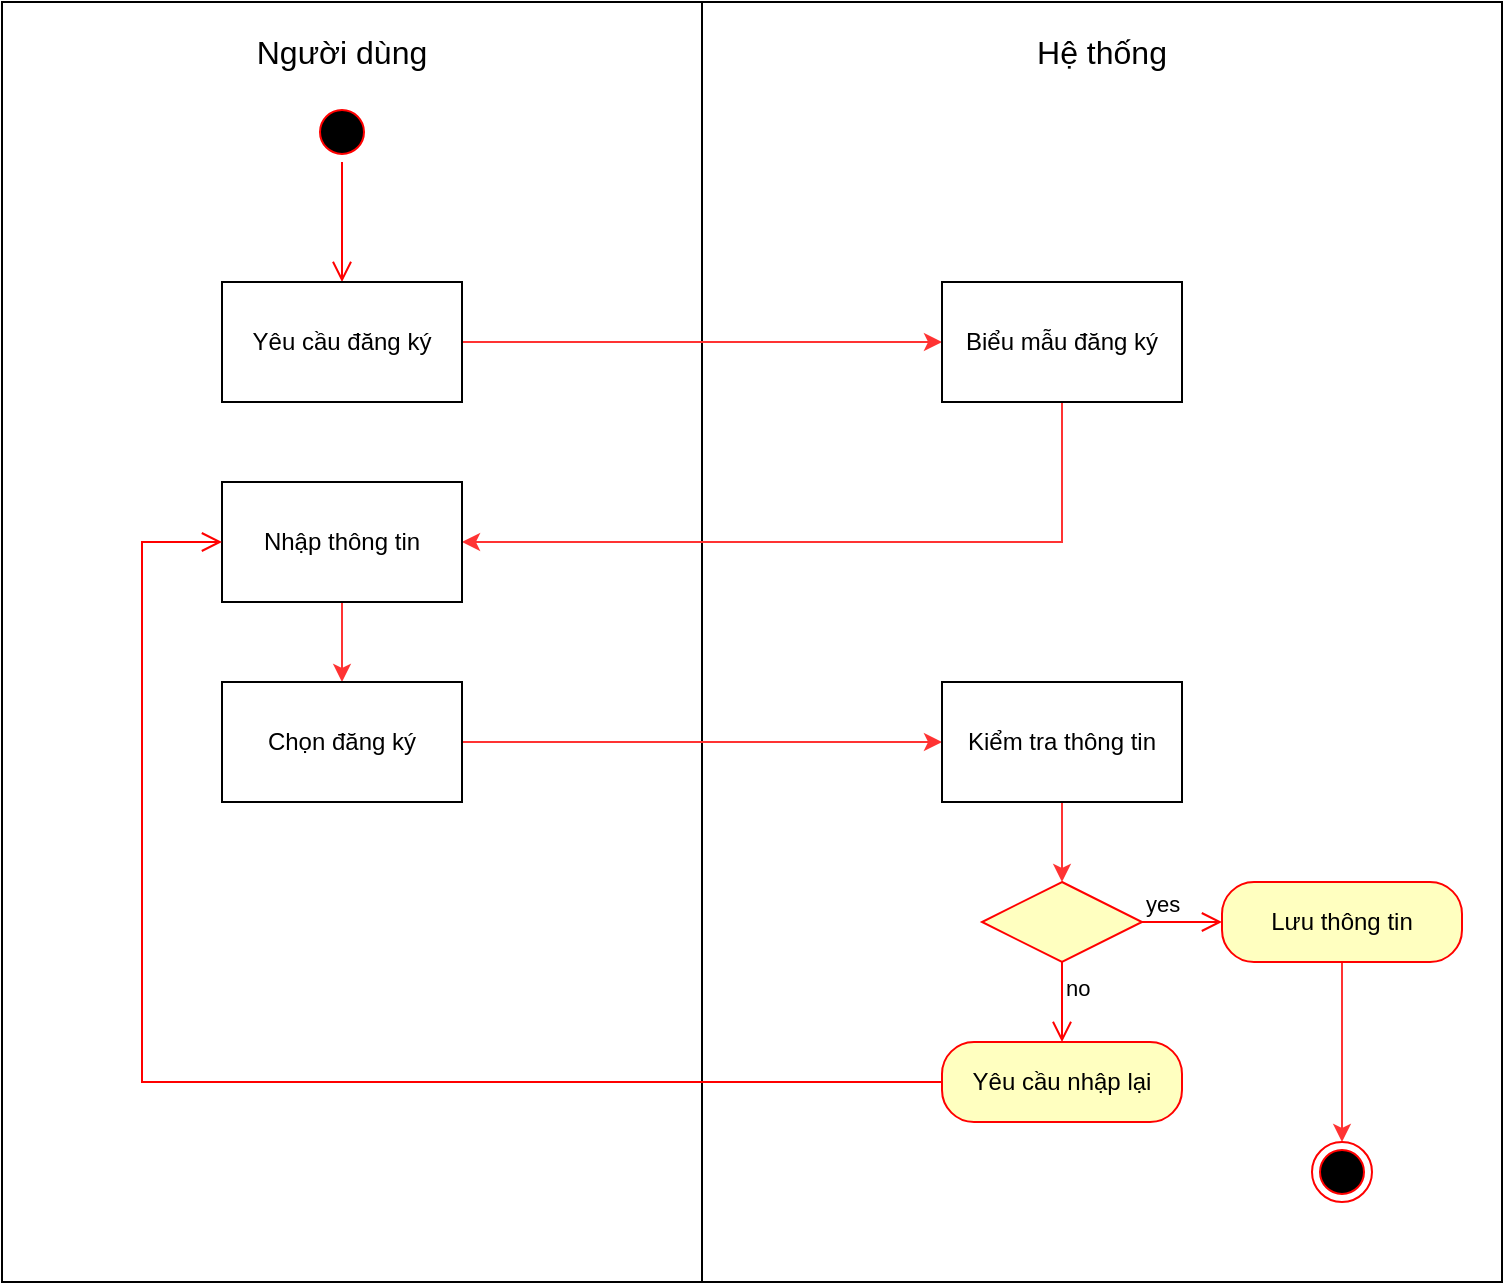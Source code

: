<mxfile version="21.1.2" type="device" pages="8">
  <diagram name="Biểu đồ hoạt động đăng ký" id="Wc4y4wdHn2Kut6tgBbxF">
    <mxGraphModel dx="1416" dy="793" grid="1" gridSize="10" guides="1" tooltips="1" connect="1" arrows="1" fold="1" page="1" pageScale="1" pageWidth="827" pageHeight="1169" math="0" shadow="0">
      <root>
        <mxCell id="0" />
        <mxCell id="1" parent="0" />
        <mxCell id="LHnSskjwThcxkVw1F7R6-12" value="" style="rounded=0;whiteSpace=wrap;html=1;fillColor=none;" vertex="1" parent="1">
          <mxGeometry x="50" y="120" width="350" height="640" as="geometry" />
        </mxCell>
        <mxCell id="LHnSskjwThcxkVw1F7R6-7" value="" style="rounded=0;whiteSpace=wrap;html=1;fillColor=none;" vertex="1" parent="1">
          <mxGeometry x="400" y="120" width="400" height="640" as="geometry" />
        </mxCell>
        <mxCell id="LHnSskjwThcxkVw1F7R6-9" value="" style="ellipse;html=1;shape=startState;fillColor=#000000;strokeColor=#ff0000;" vertex="1" parent="1">
          <mxGeometry x="205" y="170" width="30" height="30" as="geometry" />
        </mxCell>
        <mxCell id="LHnSskjwThcxkVw1F7R6-10" value="" style="edgeStyle=orthogonalEdgeStyle;html=1;verticalAlign=bottom;endArrow=open;endSize=8;strokeColor=#ff0000;rounded=0;" edge="1" source="LHnSskjwThcxkVw1F7R6-9" parent="1" target="LHnSskjwThcxkVw1F7R6-11">
          <mxGeometry relative="1" as="geometry">
            <mxPoint x="220" y="260" as="targetPoint" />
          </mxGeometry>
        </mxCell>
        <mxCell id="LHnSskjwThcxkVw1F7R6-24" style="edgeStyle=orthogonalEdgeStyle;rounded=0;orthogonalLoop=1;jettySize=auto;html=1;entryX=0;entryY=0.5;entryDx=0;entryDy=0;strokeColor=#FF3333;" edge="1" parent="1" source="LHnSskjwThcxkVw1F7R6-11" target="LHnSskjwThcxkVw1F7R6-14">
          <mxGeometry relative="1" as="geometry" />
        </mxCell>
        <mxCell id="LHnSskjwThcxkVw1F7R6-11" value="Yêu cầu đăng ký" style="rounded=0;whiteSpace=wrap;html=1;" vertex="1" parent="1">
          <mxGeometry x="160" y="260" width="120" height="60" as="geometry" />
        </mxCell>
        <mxCell id="LHnSskjwThcxkVw1F7R6-25" style="edgeStyle=orthogonalEdgeStyle;rounded=0;orthogonalLoop=1;jettySize=auto;html=1;entryX=1;entryY=0.5;entryDx=0;entryDy=0;strokeColor=#FF3333;" edge="1" parent="1" source="LHnSskjwThcxkVw1F7R6-14" target="LHnSskjwThcxkVw1F7R6-15">
          <mxGeometry relative="1" as="geometry">
            <Array as="points">
              <mxPoint x="580" y="390" />
            </Array>
          </mxGeometry>
        </mxCell>
        <mxCell id="LHnSskjwThcxkVw1F7R6-14" value="Biểu mẫu đăng ký" style="rounded=0;whiteSpace=wrap;html=1;" vertex="1" parent="1">
          <mxGeometry x="520" y="260" width="120" height="60" as="geometry" />
        </mxCell>
        <mxCell id="LHnSskjwThcxkVw1F7R6-26" style="edgeStyle=orthogonalEdgeStyle;rounded=0;orthogonalLoop=1;jettySize=auto;html=1;entryX=0.5;entryY=0;entryDx=0;entryDy=0;strokeColor=#FF3333;" edge="1" parent="1" source="LHnSskjwThcxkVw1F7R6-15" target="LHnSskjwThcxkVw1F7R6-16">
          <mxGeometry relative="1" as="geometry" />
        </mxCell>
        <mxCell id="LHnSskjwThcxkVw1F7R6-15" value="Nhập thông tin" style="rounded=0;whiteSpace=wrap;html=1;" vertex="1" parent="1">
          <mxGeometry x="160" y="360" width="120" height="60" as="geometry" />
        </mxCell>
        <mxCell id="LHnSskjwThcxkVw1F7R6-29" style="edgeStyle=orthogonalEdgeStyle;rounded=0;orthogonalLoop=1;jettySize=auto;html=1;entryX=0;entryY=0.5;entryDx=0;entryDy=0;strokeColor=#FF3333;" edge="1" parent="1" source="LHnSskjwThcxkVw1F7R6-16" target="LHnSskjwThcxkVw1F7R6-17">
          <mxGeometry relative="1" as="geometry" />
        </mxCell>
        <mxCell id="LHnSskjwThcxkVw1F7R6-16" value="Chọn đăng ký" style="rounded=0;whiteSpace=wrap;html=1;" vertex="1" parent="1">
          <mxGeometry x="160" y="460" width="120" height="60" as="geometry" />
        </mxCell>
        <mxCell id="LHnSskjwThcxkVw1F7R6-28" style="edgeStyle=orthogonalEdgeStyle;rounded=0;orthogonalLoop=1;jettySize=auto;html=1;strokeColor=#FF3333;" edge="1" parent="1" source="LHnSskjwThcxkVw1F7R6-17" target="LHnSskjwThcxkVw1F7R6-18">
          <mxGeometry relative="1" as="geometry" />
        </mxCell>
        <mxCell id="LHnSskjwThcxkVw1F7R6-17" value="Kiểm tra thông tin" style="rounded=0;whiteSpace=wrap;html=1;" vertex="1" parent="1">
          <mxGeometry x="520" y="460" width="120" height="60" as="geometry" />
        </mxCell>
        <mxCell id="LHnSskjwThcxkVw1F7R6-18" value="" style="rhombus;whiteSpace=wrap;html=1;fontColor=#000000;fillColor=#ffffc0;strokeColor=#ff0000;" vertex="1" parent="1">
          <mxGeometry x="540" y="560" width="80" height="40" as="geometry" />
        </mxCell>
        <mxCell id="LHnSskjwThcxkVw1F7R6-19" value="yes" style="edgeStyle=orthogonalEdgeStyle;html=1;align=left;verticalAlign=bottom;endArrow=open;endSize=8;strokeColor=#ff0000;rounded=0;" edge="1" source="LHnSskjwThcxkVw1F7R6-18" parent="1" target="LHnSskjwThcxkVw1F7R6-21">
          <mxGeometry x="-1" relative="1" as="geometry">
            <mxPoint x="720" y="580" as="targetPoint" />
            <mxPoint as="offset" />
          </mxGeometry>
        </mxCell>
        <mxCell id="LHnSskjwThcxkVw1F7R6-20" value="no" style="edgeStyle=orthogonalEdgeStyle;html=1;align=left;verticalAlign=top;endArrow=open;endSize=8;strokeColor=#ff0000;rounded=0;entryX=0.5;entryY=0;entryDx=0;entryDy=0;" edge="1" source="LHnSskjwThcxkVw1F7R6-18" parent="1" target="LHnSskjwThcxkVw1F7R6-22">
          <mxGeometry x="-1" relative="1" as="geometry">
            <mxPoint x="580" y="650" as="targetPoint" />
          </mxGeometry>
        </mxCell>
        <mxCell id="8qlnS59iDD1u1BWttW_U-3" style="edgeStyle=orthogonalEdgeStyle;rounded=0;orthogonalLoop=1;jettySize=auto;html=1;entryX=0.5;entryY=0;entryDx=0;entryDy=0;strokeColor=#FF3333;" edge="1" parent="1" source="LHnSskjwThcxkVw1F7R6-21" target="LHnSskjwThcxkVw1F7R6-43">
          <mxGeometry relative="1" as="geometry" />
        </mxCell>
        <mxCell id="LHnSskjwThcxkVw1F7R6-21" value="Lưu thông tin" style="rounded=1;whiteSpace=wrap;html=1;arcSize=40;fontColor=#000000;fillColor=#ffffc0;strokeColor=#ff0000;" vertex="1" parent="1">
          <mxGeometry x="660" y="560" width="120" height="40" as="geometry" />
        </mxCell>
        <mxCell id="LHnSskjwThcxkVw1F7R6-22" value="Yêu cầu nhập lại" style="rounded=1;whiteSpace=wrap;html=1;arcSize=40;fontColor=#000000;fillColor=#ffffc0;strokeColor=#ff0000;" vertex="1" parent="1">
          <mxGeometry x="520" y="640" width="120" height="40" as="geometry" />
        </mxCell>
        <mxCell id="LHnSskjwThcxkVw1F7R6-23" value="" style="edgeStyle=orthogonalEdgeStyle;html=1;verticalAlign=bottom;endArrow=open;endSize=8;strokeColor=#ff0000;rounded=0;entryX=0;entryY=0.5;entryDx=0;entryDy=0;" edge="1" source="LHnSskjwThcxkVw1F7R6-22" parent="1" target="LHnSskjwThcxkVw1F7R6-15">
          <mxGeometry relative="1" as="geometry">
            <mxPoint x="410" y="470" as="targetPoint" />
            <Array as="points">
              <mxPoint x="120" y="660" />
              <mxPoint x="120" y="390" />
            </Array>
          </mxGeometry>
        </mxCell>
        <mxCell id="LHnSskjwThcxkVw1F7R6-32" value="&lt;font style=&quot;font-size: 16px;&quot;&gt;Người dùng&lt;/font&gt;" style="text;html=1;strokeColor=none;fillColor=none;align=center;verticalAlign=middle;whiteSpace=wrap;rounded=0;" vertex="1" parent="1">
          <mxGeometry x="160" y="130" width="120" height="30" as="geometry" />
        </mxCell>
        <mxCell id="LHnSskjwThcxkVw1F7R6-33" value="&lt;font style=&quot;font-size: 16px;&quot;&gt;Hệ thống&lt;/font&gt;" style="text;html=1;strokeColor=none;fillColor=none;align=center;verticalAlign=middle;whiteSpace=wrap;rounded=0;" vertex="1" parent="1">
          <mxGeometry x="520" y="130" width="160" height="30" as="geometry" />
        </mxCell>
        <mxCell id="LHnSskjwThcxkVw1F7R6-43" value="" style="ellipse;html=1;shape=endState;fillColor=#000000;strokeColor=#ff0000;" vertex="1" parent="1">
          <mxGeometry x="705" y="690" width="30" height="30" as="geometry" />
        </mxCell>
      </root>
    </mxGraphModel>
  </diagram>
  <diagram name="Biểu đồ hoạt động đăng nhập" id="3XxhIGEf3g9B8n2Su4WC">
    <mxGraphModel dx="1416" dy="793" grid="1" gridSize="10" guides="1" tooltips="1" connect="1" arrows="1" fold="1" page="1" pageScale="1" pageWidth="827" pageHeight="1169" math="0" shadow="0">
      <root>
        <mxCell id="RWRPwqbcS_QuVhYpUnvP-0" />
        <mxCell id="RWRPwqbcS_QuVhYpUnvP-1" parent="RWRPwqbcS_QuVhYpUnvP-0" />
        <mxCell id="RWRPwqbcS_QuVhYpUnvP-7" value="" style="rounded=0;whiteSpace=wrap;html=1;fillColor=none;" vertex="1" parent="RWRPwqbcS_QuVhYpUnvP-1">
          <mxGeometry x="50" y="120" width="350" height="600" as="geometry" />
        </mxCell>
        <mxCell id="RWRPwqbcS_QuVhYpUnvP-2" value="" style="rounded=0;whiteSpace=wrap;html=1;fillColor=none;" vertex="1" parent="RWRPwqbcS_QuVhYpUnvP-1">
          <mxGeometry x="400" y="120" width="360" height="600" as="geometry" />
        </mxCell>
        <mxCell id="RWRPwqbcS_QuVhYpUnvP-3" value="" style="ellipse;html=1;shape=startState;fillColor=#000000;strokeColor=#ff0000;" vertex="1" parent="RWRPwqbcS_QuVhYpUnvP-1">
          <mxGeometry x="205" y="170" width="30" height="30" as="geometry" />
        </mxCell>
        <mxCell id="RWRPwqbcS_QuVhYpUnvP-4" value="" style="edgeStyle=orthogonalEdgeStyle;html=1;verticalAlign=bottom;endArrow=open;endSize=8;strokeColor=#ff0000;rounded=0;" edge="1" parent="RWRPwqbcS_QuVhYpUnvP-1" source="RWRPwqbcS_QuVhYpUnvP-3" target="RWRPwqbcS_QuVhYpUnvP-6">
          <mxGeometry relative="1" as="geometry">
            <mxPoint x="220" y="260" as="targetPoint" />
          </mxGeometry>
        </mxCell>
        <mxCell id="RWRPwqbcS_QuVhYpUnvP-5" style="edgeStyle=orthogonalEdgeStyle;rounded=0;orthogonalLoop=1;jettySize=auto;html=1;entryX=0;entryY=0.5;entryDx=0;entryDy=0;strokeColor=#FF3333;" edge="1" parent="RWRPwqbcS_QuVhYpUnvP-1" source="RWRPwqbcS_QuVhYpUnvP-6" target="RWRPwqbcS_QuVhYpUnvP-9">
          <mxGeometry relative="1" as="geometry" />
        </mxCell>
        <mxCell id="RWRPwqbcS_QuVhYpUnvP-6" value="Yêu cầu đăng nhập" style="rounded=0;whiteSpace=wrap;html=1;" vertex="1" parent="RWRPwqbcS_QuVhYpUnvP-1">
          <mxGeometry x="160" y="260" width="120" height="60" as="geometry" />
        </mxCell>
        <mxCell id="RWRPwqbcS_QuVhYpUnvP-8" style="edgeStyle=orthogonalEdgeStyle;rounded=0;orthogonalLoop=1;jettySize=auto;html=1;entryX=1;entryY=0.5;entryDx=0;entryDy=0;strokeColor=#FF3333;" edge="1" parent="RWRPwqbcS_QuVhYpUnvP-1" source="RWRPwqbcS_QuVhYpUnvP-9" target="RWRPwqbcS_QuVhYpUnvP-11">
          <mxGeometry relative="1" as="geometry">
            <Array as="points">
              <mxPoint x="580" y="390" />
            </Array>
          </mxGeometry>
        </mxCell>
        <mxCell id="RWRPwqbcS_QuVhYpUnvP-9" value="Biểu mẫu đăng nhập" style="rounded=0;whiteSpace=wrap;html=1;" vertex="1" parent="RWRPwqbcS_QuVhYpUnvP-1">
          <mxGeometry x="520" y="260" width="120" height="60" as="geometry" />
        </mxCell>
        <mxCell id="RWRPwqbcS_QuVhYpUnvP-10" style="edgeStyle=orthogonalEdgeStyle;rounded=0;orthogonalLoop=1;jettySize=auto;html=1;entryX=0.5;entryY=0;entryDx=0;entryDy=0;strokeColor=#FF3333;" edge="1" parent="RWRPwqbcS_QuVhYpUnvP-1" source="RWRPwqbcS_QuVhYpUnvP-11" target="RWRPwqbcS_QuVhYpUnvP-13">
          <mxGeometry relative="1" as="geometry" />
        </mxCell>
        <mxCell id="RWRPwqbcS_QuVhYpUnvP-11" value="Nhập thông tin" style="rounded=0;whiteSpace=wrap;html=1;" vertex="1" parent="RWRPwqbcS_QuVhYpUnvP-1">
          <mxGeometry x="160" y="360" width="120" height="60" as="geometry" />
        </mxCell>
        <mxCell id="RWRPwqbcS_QuVhYpUnvP-12" style="edgeStyle=orthogonalEdgeStyle;rounded=0;orthogonalLoop=1;jettySize=auto;html=1;entryX=0;entryY=0.5;entryDx=0;entryDy=0;strokeColor=#FF3333;" edge="1" parent="RWRPwqbcS_QuVhYpUnvP-1" source="RWRPwqbcS_QuVhYpUnvP-13" target="RWRPwqbcS_QuVhYpUnvP-15">
          <mxGeometry relative="1" as="geometry" />
        </mxCell>
        <mxCell id="RWRPwqbcS_QuVhYpUnvP-13" value="Chọn đăng nhập" style="rounded=0;whiteSpace=wrap;html=1;" vertex="1" parent="RWRPwqbcS_QuVhYpUnvP-1">
          <mxGeometry x="160" y="460" width="120" height="60" as="geometry" />
        </mxCell>
        <mxCell id="RWRPwqbcS_QuVhYpUnvP-14" style="edgeStyle=orthogonalEdgeStyle;rounded=0;orthogonalLoop=1;jettySize=auto;html=1;strokeColor=#FF3333;" edge="1" parent="RWRPwqbcS_QuVhYpUnvP-1" source="RWRPwqbcS_QuVhYpUnvP-15" target="RWRPwqbcS_QuVhYpUnvP-16">
          <mxGeometry relative="1" as="geometry" />
        </mxCell>
        <mxCell id="RWRPwqbcS_QuVhYpUnvP-15" value="Kiểm tra thông tin" style="rounded=0;whiteSpace=wrap;html=1;" vertex="1" parent="RWRPwqbcS_QuVhYpUnvP-1">
          <mxGeometry x="520" y="460" width="120" height="60" as="geometry" />
        </mxCell>
        <mxCell id="RWRPwqbcS_QuVhYpUnvP-16" value="" style="rhombus;whiteSpace=wrap;html=1;fontColor=#000000;fillColor=#ffffc0;strokeColor=#ff0000;" vertex="1" parent="RWRPwqbcS_QuVhYpUnvP-1">
          <mxGeometry x="540" y="560" width="80" height="40" as="geometry" />
        </mxCell>
        <mxCell id="RWRPwqbcS_QuVhYpUnvP-17" value="yes" style="edgeStyle=orthogonalEdgeStyle;html=1;align=left;verticalAlign=bottom;endArrow=open;endSize=8;strokeColor=#ff0000;rounded=0;entryX=0;entryY=0.5;entryDx=0;entryDy=0;" edge="1" parent="RWRPwqbcS_QuVhYpUnvP-1" source="RWRPwqbcS_QuVhYpUnvP-16" target="RWRPwqbcS_QuVhYpUnvP-32">
          <mxGeometry x="-1" relative="1" as="geometry">
            <mxPoint x="660" y="580" as="targetPoint" />
            <mxPoint as="offset" />
          </mxGeometry>
        </mxCell>
        <mxCell id="RWRPwqbcS_QuVhYpUnvP-18" value="no" style="edgeStyle=orthogonalEdgeStyle;html=1;align=left;verticalAlign=top;endArrow=open;endSize=8;strokeColor=#ff0000;rounded=0;entryX=0.5;entryY=0;entryDx=0;entryDy=0;" edge="1" parent="RWRPwqbcS_QuVhYpUnvP-1" source="RWRPwqbcS_QuVhYpUnvP-16" target="RWRPwqbcS_QuVhYpUnvP-21">
          <mxGeometry x="-1" relative="1" as="geometry">
            <mxPoint x="580" y="650" as="targetPoint" />
          </mxGeometry>
        </mxCell>
        <mxCell id="RWRPwqbcS_QuVhYpUnvP-21" value="Yêu cầu nhập lại" style="rounded=1;whiteSpace=wrap;html=1;arcSize=40;fontColor=#000000;fillColor=#ffffc0;strokeColor=#ff0000;" vertex="1" parent="RWRPwqbcS_QuVhYpUnvP-1">
          <mxGeometry x="520" y="640" width="120" height="40" as="geometry" />
        </mxCell>
        <mxCell id="RWRPwqbcS_QuVhYpUnvP-22" value="" style="edgeStyle=orthogonalEdgeStyle;html=1;verticalAlign=bottom;endArrow=open;endSize=8;strokeColor=#ff0000;rounded=0;entryX=0;entryY=0.5;entryDx=0;entryDy=0;" edge="1" parent="RWRPwqbcS_QuVhYpUnvP-1" source="RWRPwqbcS_QuVhYpUnvP-21" target="RWRPwqbcS_QuVhYpUnvP-11">
          <mxGeometry relative="1" as="geometry">
            <mxPoint x="410" y="470" as="targetPoint" />
            <Array as="points">
              <mxPoint x="120" y="660" />
              <mxPoint x="120" y="390" />
            </Array>
          </mxGeometry>
        </mxCell>
        <mxCell id="RWRPwqbcS_QuVhYpUnvP-23" value="&lt;font style=&quot;font-size: 16px;&quot;&gt;Người dùng&lt;/font&gt;" style="text;html=1;strokeColor=none;fillColor=none;align=center;verticalAlign=middle;whiteSpace=wrap;rounded=0;" vertex="1" parent="RWRPwqbcS_QuVhYpUnvP-1">
          <mxGeometry x="160" y="130" width="120" height="30" as="geometry" />
        </mxCell>
        <mxCell id="RWRPwqbcS_QuVhYpUnvP-24" value="&lt;font style=&quot;font-size: 16px;&quot;&gt;Hệ thống&lt;/font&gt;" style="text;html=1;strokeColor=none;fillColor=none;align=center;verticalAlign=middle;whiteSpace=wrap;rounded=0;" vertex="1" parent="RWRPwqbcS_QuVhYpUnvP-1">
          <mxGeometry x="500" y="130" width="160" height="30" as="geometry" />
        </mxCell>
        <mxCell id="RWRPwqbcS_QuVhYpUnvP-32" value="" style="ellipse;html=1;shape=endState;fillColor=#000000;strokeColor=#ff0000;" vertex="1" parent="RWRPwqbcS_QuVhYpUnvP-1">
          <mxGeometry x="680" y="565" width="30" height="30" as="geometry" />
        </mxCell>
      </root>
    </mxGraphModel>
  </diagram>
  <diagram name="Biểu đồ hoạt động đăng xuất" id="f1LXUfupQa-9dQFUNdRO">
    <mxGraphModel dx="1180" dy="661" grid="1" gridSize="10" guides="1" tooltips="1" connect="1" arrows="1" fold="1" page="1" pageScale="1" pageWidth="827" pageHeight="1169" math="0" shadow="0">
      <root>
        <mxCell id="31RYcRfVjFD1sWRi06y3-0" />
        <mxCell id="31RYcRfVjFD1sWRi06y3-1" parent="31RYcRfVjFD1sWRi06y3-0" />
        <mxCell id="31RYcRfVjFD1sWRi06y3-3" value="" style="rounded=0;whiteSpace=wrap;html=1;fillColor=none;" vertex="1" parent="31RYcRfVjFD1sWRi06y3-1">
          <mxGeometry x="400" y="120" width="360" height="520" as="geometry" />
        </mxCell>
        <mxCell id="31RYcRfVjFD1sWRi06y3-2" value="" style="rounded=0;whiteSpace=wrap;html=1;fillColor=none;" vertex="1" parent="31RYcRfVjFD1sWRi06y3-1">
          <mxGeometry x="50" y="120" width="350" height="520" as="geometry" />
        </mxCell>
        <mxCell id="31RYcRfVjFD1sWRi06y3-4" value="" style="ellipse;html=1;shape=startState;fillColor=#000000;strokeColor=#ff0000;" vertex="1" parent="31RYcRfVjFD1sWRi06y3-1">
          <mxGeometry x="205" y="170" width="30" height="30" as="geometry" />
        </mxCell>
        <mxCell id="31RYcRfVjFD1sWRi06y3-5" value="" style="edgeStyle=orthogonalEdgeStyle;html=1;verticalAlign=bottom;endArrow=open;endSize=8;strokeColor=#ff0000;rounded=0;" edge="1" parent="31RYcRfVjFD1sWRi06y3-1" source="31RYcRfVjFD1sWRi06y3-4" target="31RYcRfVjFD1sWRi06y3-7">
          <mxGeometry relative="1" as="geometry">
            <mxPoint x="220" y="260" as="targetPoint" />
          </mxGeometry>
        </mxCell>
        <mxCell id="31RYcRfVjFD1sWRi06y3-6" style="edgeStyle=orthogonalEdgeStyle;rounded=0;orthogonalLoop=1;jettySize=auto;html=1;entryX=0;entryY=0.5;entryDx=0;entryDy=0;strokeColor=#FF3333;" edge="1" parent="31RYcRfVjFD1sWRi06y3-1" source="31RYcRfVjFD1sWRi06y3-7" target="31RYcRfVjFD1sWRi06y3-9">
          <mxGeometry relative="1" as="geometry" />
        </mxCell>
        <mxCell id="31RYcRfVjFD1sWRi06y3-7" value="Yêu cầu đăng xuất" style="rounded=0;whiteSpace=wrap;html=1;" vertex="1" parent="31RYcRfVjFD1sWRi06y3-1">
          <mxGeometry x="160" y="260" width="120" height="60" as="geometry" />
        </mxCell>
        <mxCell id="31RYcRfVjFD1sWRi06y3-8" style="edgeStyle=orthogonalEdgeStyle;rounded=0;orthogonalLoop=1;jettySize=auto;html=1;entryX=1;entryY=0.5;entryDx=0;entryDy=0;strokeColor=#FF3333;" edge="1" parent="31RYcRfVjFD1sWRi06y3-1" source="31RYcRfVjFD1sWRi06y3-9" target="31RYcRfVjFD1sWRi06y3-11">
          <mxGeometry relative="1" as="geometry">
            <Array as="points">
              <mxPoint x="580" y="390" />
            </Array>
          </mxGeometry>
        </mxCell>
        <mxCell id="31RYcRfVjFD1sWRi06y3-9" value="Biểu mẫu đăng nhập" style="rounded=0;whiteSpace=wrap;html=1;" vertex="1" parent="31RYcRfVjFD1sWRi06y3-1">
          <mxGeometry x="520" y="260" width="120" height="60" as="geometry" />
        </mxCell>
        <mxCell id="2mmkEExbcU7ai4RaMFpu-3" style="edgeStyle=orthogonalEdgeStyle;rounded=0;orthogonalLoop=1;jettySize=auto;html=1;entryX=0.5;entryY=0;entryDx=0;entryDy=0;strokeColor=#FF3333;" edge="1" parent="31RYcRfVjFD1sWRi06y3-1" source="31RYcRfVjFD1sWRi06y3-11" target="2mmkEExbcU7ai4RaMFpu-0">
          <mxGeometry relative="1" as="geometry">
            <Array as="points">
              <mxPoint x="220" y="440" />
              <mxPoint x="500" y="440" />
            </Array>
          </mxGeometry>
        </mxCell>
        <mxCell id="31RYcRfVjFD1sWRi06y3-11" value="Nhập thông tin" style="rounded=0;whiteSpace=wrap;html=1;" vertex="1" parent="31RYcRfVjFD1sWRi06y3-1">
          <mxGeometry x="160" y="360" width="120" height="60" as="geometry" />
        </mxCell>
        <mxCell id="31RYcRfVjFD1sWRi06y3-21" value="&lt;font style=&quot;font-size: 16px;&quot;&gt;Người dùng&lt;/font&gt;" style="text;html=1;strokeColor=none;fillColor=none;align=center;verticalAlign=middle;whiteSpace=wrap;rounded=0;" vertex="1" parent="31RYcRfVjFD1sWRi06y3-1">
          <mxGeometry x="160" y="130" width="120" height="30" as="geometry" />
        </mxCell>
        <mxCell id="31RYcRfVjFD1sWRi06y3-22" value="&lt;font style=&quot;font-size: 16px;&quot;&gt;Hệ thống&lt;/font&gt;" style="text;html=1;strokeColor=none;fillColor=none;align=center;verticalAlign=middle;whiteSpace=wrap;rounded=0;" vertex="1" parent="31RYcRfVjFD1sWRi06y3-1">
          <mxGeometry x="500" y="130" width="160" height="30" as="geometry" />
        </mxCell>
        <mxCell id="2mmkEExbcU7ai4RaMFpu-0" value="" style="rhombus;whiteSpace=wrap;html=1;fontColor=#000000;fillColor=#ffffc0;strokeColor=#ff0000;" vertex="1" parent="31RYcRfVjFD1sWRi06y3-1">
          <mxGeometry x="460" y="480" width="80" height="40" as="geometry" />
        </mxCell>
        <mxCell id="2mmkEExbcU7ai4RaMFpu-1" value="yes" style="edgeStyle=orthogonalEdgeStyle;html=1;align=left;verticalAlign=bottom;endArrow=open;endSize=8;strokeColor=#ff0000;rounded=0;" edge="1" source="2mmkEExbcU7ai4RaMFpu-0" parent="31RYcRfVjFD1sWRi06y3-1">
          <mxGeometry x="-1" relative="1" as="geometry">
            <mxPoint x="600" y="500" as="targetPoint" />
            <mxPoint as="offset" />
          </mxGeometry>
        </mxCell>
        <mxCell id="2mmkEExbcU7ai4RaMFpu-2" value="no" style="edgeStyle=orthogonalEdgeStyle;html=1;align=left;verticalAlign=top;endArrow=open;endSize=8;strokeColor=#ff0000;rounded=0;entryX=0.5;entryY=0;entryDx=0;entryDy=0;" edge="1" source="2mmkEExbcU7ai4RaMFpu-0" parent="31RYcRfVjFD1sWRi06y3-1" target="2mmkEExbcU7ai4RaMFpu-4">
          <mxGeometry x="-1" relative="1" as="geometry">
            <mxPoint x="500" y="580" as="targetPoint" />
            <Array as="points" />
            <mxPoint as="offset" />
          </mxGeometry>
        </mxCell>
        <mxCell id="2mmkEExbcU7ai4RaMFpu-4" value="" style="ellipse;html=1;shape=endState;fillColor=#000000;strokeColor=#ff0000;" vertex="1" parent="31RYcRfVjFD1sWRi06y3-1">
          <mxGeometry x="485" y="570" width="30" height="30" as="geometry" />
        </mxCell>
        <mxCell id="2mmkEExbcU7ai4RaMFpu-6" value="Đăng nhập lại để tiếp tục" style="rounded=1;whiteSpace=wrap;html=1;arcSize=40;fontColor=#000000;fillColor=#ffffc0;strokeColor=#ff0000;" vertex="1" parent="31RYcRfVjFD1sWRi06y3-1">
          <mxGeometry x="600" y="480" width="110" height="40" as="geometry" />
        </mxCell>
      </root>
    </mxGraphModel>
  </diagram>
  <diagram name="Biểu đồ hoạt động quản lý nhà ga" id="hVghNnr25zuqkxfxIfiP">
    <mxGraphModel dx="2023" dy="1133" grid="1" gridSize="10" guides="1" tooltips="1" connect="1" arrows="1" fold="1" page="1" pageScale="1" pageWidth="827" pageHeight="1169" math="0" shadow="0">
      <root>
        <mxCell id="Ut-QOCIsmQ8_g6fCzKnS-0" />
        <mxCell id="Ut-QOCIsmQ8_g6fCzKnS-1" parent="Ut-QOCIsmQ8_g6fCzKnS-0" />
        <mxCell id="Ut-QOCIsmQ8_g6fCzKnS-2" value="" style="rounded=0;whiteSpace=wrap;html=1;fillColor=none;" vertex="1" parent="Ut-QOCIsmQ8_g6fCzKnS-1">
          <mxGeometry x="400" y="120" width="600" height="880" as="geometry" />
        </mxCell>
        <mxCell id="Ut-QOCIsmQ8_g6fCzKnS-3" value="" style="ellipse;html=1;shape=startState;fillColor=#000000;strokeColor=#ff0000;" vertex="1" parent="Ut-QOCIsmQ8_g6fCzKnS-1">
          <mxGeometry x="205" y="170" width="30" height="30" as="geometry" />
        </mxCell>
        <mxCell id="Ut-QOCIsmQ8_g6fCzKnS-4" value="" style="edgeStyle=orthogonalEdgeStyle;html=1;verticalAlign=bottom;endArrow=open;endSize=8;strokeColor=#ff0000;rounded=0;" edge="1" parent="Ut-QOCIsmQ8_g6fCzKnS-1" source="Ut-QOCIsmQ8_g6fCzKnS-3" target="Ut-QOCIsmQ8_g6fCzKnS-6">
          <mxGeometry relative="1" as="geometry">
            <mxPoint x="220" y="260" as="targetPoint" />
          </mxGeometry>
        </mxCell>
        <mxCell id="Ut-QOCIsmQ8_g6fCzKnS-5" style="edgeStyle=orthogonalEdgeStyle;rounded=0;orthogonalLoop=1;jettySize=auto;html=1;entryX=0;entryY=0.5;entryDx=0;entryDy=0;strokeColor=#FF3333;" edge="1" parent="Ut-QOCIsmQ8_g6fCzKnS-1" source="Ut-QOCIsmQ8_g6fCzKnS-6" target="Ut-QOCIsmQ8_g6fCzKnS-9">
          <mxGeometry relative="1" as="geometry" />
        </mxCell>
        <mxCell id="Ut-QOCIsmQ8_g6fCzKnS-6" value="Quản lý thông tin&lt;br&gt;nhà ga" style="rounded=0;whiteSpace=wrap;html=1;" vertex="1" parent="Ut-QOCIsmQ8_g6fCzKnS-1">
          <mxGeometry x="160" y="260" width="120" height="60" as="geometry" />
        </mxCell>
        <mxCell id="Ut-QOCIsmQ8_g6fCzKnS-7" value="" style="rounded=0;whiteSpace=wrap;html=1;fillColor=none;" vertex="1" parent="Ut-QOCIsmQ8_g6fCzKnS-1">
          <mxGeometry x="50" y="120" width="350" height="880" as="geometry" />
        </mxCell>
        <mxCell id="Ut-QOCIsmQ8_g6fCzKnS-8" style="edgeStyle=orthogonalEdgeStyle;rounded=0;orthogonalLoop=1;jettySize=auto;html=1;entryX=0.5;entryY=0;entryDx=0;entryDy=0;strokeColor=#FF3333;" edge="1" parent="Ut-QOCIsmQ8_g6fCzKnS-1" source="Ut-QOCIsmQ8_g6fCzKnS-9" target="Ut-QOCIsmQ8_g6fCzKnS-10">
          <mxGeometry relative="1" as="geometry" />
        </mxCell>
        <mxCell id="Ut-QOCIsmQ8_g6fCzKnS-9" value="Kiểm tra thông tin" style="rounded=0;whiteSpace=wrap;html=1;" vertex="1" parent="Ut-QOCIsmQ8_g6fCzKnS-1">
          <mxGeometry x="520" y="260" width="120" height="60" as="geometry" />
        </mxCell>
        <mxCell id="Ut-QOCIsmQ8_g6fCzKnS-10" value="" style="rhombus;whiteSpace=wrap;html=1;fontColor=#000000;fillColor=#ffffc0;strokeColor=#ff0000;" vertex="1" parent="Ut-QOCIsmQ8_g6fCzKnS-1">
          <mxGeometry x="540" y="360" width="80" height="40" as="geometry" />
        </mxCell>
        <mxCell id="Ut-QOCIsmQ8_g6fCzKnS-11" value="yes" style="edgeStyle=orthogonalEdgeStyle;html=1;align=left;verticalAlign=bottom;endArrow=open;endSize=8;strokeColor=#ff0000;rounded=0;" edge="1" parent="Ut-QOCIsmQ8_g6fCzKnS-1" source="Ut-QOCIsmQ8_g6fCzKnS-10" target="Ut-QOCIsmQ8_g6fCzKnS-14">
          <mxGeometry x="-1" relative="1" as="geometry">
            <mxPoint x="720" y="380" as="targetPoint" />
            <mxPoint as="offset" />
          </mxGeometry>
        </mxCell>
        <mxCell id="Ut-QOCIsmQ8_g6fCzKnS-12" value="no" style="edgeStyle=orthogonalEdgeStyle;html=1;align=left;verticalAlign=top;endArrow=open;endSize=8;strokeColor=#ff0000;rounded=0;entryX=0.5;entryY=1;entryDx=0;entryDy=0;" edge="1" parent="Ut-QOCIsmQ8_g6fCzKnS-1" source="Ut-QOCIsmQ8_g6fCzKnS-10" target="Ut-QOCIsmQ8_g6fCzKnS-6">
          <mxGeometry x="-1" relative="1" as="geometry">
            <mxPoint x="220" y="380" as="targetPoint" />
          </mxGeometry>
        </mxCell>
        <mxCell id="Ut-QOCIsmQ8_g6fCzKnS-13" style="edgeStyle=orthogonalEdgeStyle;rounded=0;orthogonalLoop=1;jettySize=auto;html=1;entryX=0.5;entryY=0;entryDx=0;entryDy=0;strokeColor=#FF3333;" edge="1" parent="Ut-QOCIsmQ8_g6fCzKnS-1" source="Ut-QOCIsmQ8_g6fCzKnS-14" target="Ut-QOCIsmQ8_g6fCzKnS-21">
          <mxGeometry relative="1" as="geometry" />
        </mxCell>
        <mxCell id="Ut-QOCIsmQ8_g6fCzKnS-14" value="Hiển thị thông tin" style="rounded=1;whiteSpace=wrap;html=1;arcSize=40;fontColor=#000000;fillColor=#ffffc0;strokeColor=#ff0000;" vertex="1" parent="Ut-QOCIsmQ8_g6fCzKnS-1">
          <mxGeometry x="660" y="360" width="120" height="40" as="geometry" />
        </mxCell>
        <mxCell id="Ut-QOCIsmQ8_g6fCzKnS-15" value="&lt;font style=&quot;font-size: 16px;&quot;&gt;Quản trị hệ thống&lt;/font&gt;" style="text;html=1;strokeColor=none;fillColor=none;align=center;verticalAlign=middle;whiteSpace=wrap;rounded=0;" vertex="1" parent="Ut-QOCIsmQ8_g6fCzKnS-1">
          <mxGeometry x="120" y="130" width="200" height="30" as="geometry" />
        </mxCell>
        <mxCell id="Ut-QOCIsmQ8_g6fCzKnS-16" value="&lt;font style=&quot;font-size: 16px;&quot;&gt;Hệ thống&lt;/font&gt;" style="text;html=1;strokeColor=none;fillColor=none;align=center;verticalAlign=middle;whiteSpace=wrap;rounded=0;" vertex="1" parent="Ut-QOCIsmQ8_g6fCzKnS-1">
          <mxGeometry x="620" y="130" width="160" height="30" as="geometry" />
        </mxCell>
        <mxCell id="Ut-QOCIsmQ8_g6fCzKnS-17" style="rounded=0;orthogonalLoop=1;jettySize=auto;html=1;exitX=0.5;exitY=1;exitDx=0;exitDy=0;strokeColor=#FF3333;entryX=0.5;entryY=0;entryDx=0;entryDy=0;" edge="1" parent="Ut-QOCIsmQ8_g6fCzKnS-1" source="Ut-QOCIsmQ8_g6fCzKnS-21" target="Ut-QOCIsmQ8_g6fCzKnS-23">
          <mxGeometry relative="1" as="geometry" />
        </mxCell>
        <mxCell id="Ut-QOCIsmQ8_g6fCzKnS-18" style="rounded=0;orthogonalLoop=1;jettySize=auto;html=1;exitX=0.5;exitY=1;exitDx=0;exitDy=0;entryX=0.5;entryY=0;entryDx=0;entryDy=0;strokeColor=#FF3333;" edge="1" parent="Ut-QOCIsmQ8_g6fCzKnS-1" source="Ut-QOCIsmQ8_g6fCzKnS-21" target="Ut-QOCIsmQ8_g6fCzKnS-24">
          <mxGeometry relative="1" as="geometry" />
        </mxCell>
        <mxCell id="Ut-QOCIsmQ8_g6fCzKnS-19" style="rounded=0;orthogonalLoop=1;jettySize=auto;html=1;entryX=0.5;entryY=0;entryDx=0;entryDy=0;strokeColor=#FF3333;" edge="1" parent="Ut-QOCIsmQ8_g6fCzKnS-1" target="Ut-QOCIsmQ8_g6fCzKnS-25">
          <mxGeometry relative="1" as="geometry">
            <mxPoint x="720" y="520" as="sourcePoint" />
          </mxGeometry>
        </mxCell>
        <mxCell id="Ut-QOCIsmQ8_g6fCzKnS-20" style="rounded=0;orthogonalLoop=1;jettySize=auto;html=1;entryX=0.5;entryY=0;entryDx=0;entryDy=0;strokeColor=#FF3333;" edge="1" parent="Ut-QOCIsmQ8_g6fCzKnS-1" target="Ut-QOCIsmQ8_g6fCzKnS-27">
          <mxGeometry relative="1" as="geometry">
            <mxPoint x="720" y="520" as="sourcePoint" />
          </mxGeometry>
        </mxCell>
        <mxCell id="Ut-QOCIsmQ8_g6fCzKnS-21" value="Yêu cầu chọn chức năng" style="rhombus;whiteSpace=wrap;html=1;fontColor=#000000;fillColor=#ffffc0;strokeColor=#ff0000;" vertex="1" parent="Ut-QOCIsmQ8_g6fCzKnS-1">
          <mxGeometry x="630" y="440" width="180" height="80" as="geometry" />
        </mxCell>
        <mxCell id="Ut-QOCIsmQ8_g6fCzKnS-22" style="edgeStyle=orthogonalEdgeStyle;rounded=0;orthogonalLoop=1;jettySize=auto;html=1;entryX=1;entryY=0.5;entryDx=0;entryDy=0;strokeColor=#FF3333;" edge="1" parent="Ut-QOCIsmQ8_g6fCzKnS-1" source="Ut-QOCIsmQ8_g6fCzKnS-23" target="Ut-QOCIsmQ8_g6fCzKnS-28">
          <mxGeometry relative="1" as="geometry" />
        </mxCell>
        <mxCell id="Ut-QOCIsmQ8_g6fCzKnS-23" value="Thêm mới" style="rounded=1;whiteSpace=wrap;html=1;arcSize=40;fontColor=#000000;fillColor=#ffffc0;strokeColor=#ff0000;" vertex="1" parent="Ut-QOCIsmQ8_g6fCzKnS-1">
          <mxGeometry x="440" y="560" width="120" height="40" as="geometry" />
        </mxCell>
        <mxCell id="Ut-QOCIsmQ8_g6fCzKnS-24" value="Sửa thông tin" style="rounded=1;whiteSpace=wrap;html=1;arcSize=40;fontColor=#000000;fillColor=#ffffc0;strokeColor=#ff0000;" vertex="1" parent="Ut-QOCIsmQ8_g6fCzKnS-1">
          <mxGeometry x="580" y="560" width="120" height="40" as="geometry" />
        </mxCell>
        <mxCell id="Ut-QOCIsmQ8_g6fCzKnS-25" value="Xoá" style="rounded=1;whiteSpace=wrap;html=1;arcSize=40;fontColor=#000000;fillColor=#ffffc0;strokeColor=#ff0000;" vertex="1" parent="Ut-QOCIsmQ8_g6fCzKnS-1">
          <mxGeometry x="720" y="560" width="120" height="40" as="geometry" />
        </mxCell>
        <mxCell id="Ut-QOCIsmQ8_g6fCzKnS-26" style="rounded=0;orthogonalLoop=1;jettySize=auto;html=1;entryX=1;entryY=0.5;entryDx=0;entryDy=0;strokeColor=#FF3333;exitX=0.5;exitY=1;exitDx=0;exitDy=0;" edge="1" parent="Ut-QOCIsmQ8_g6fCzKnS-1" source="Ut-QOCIsmQ8_g6fCzKnS-27" target="Ut-QOCIsmQ8_g6fCzKnS-31">
          <mxGeometry relative="1" as="geometry" />
        </mxCell>
        <mxCell id="Ut-QOCIsmQ8_g6fCzKnS-27" value="Tìm kiếm/Truy vấn" style="rounded=1;whiteSpace=wrap;html=1;arcSize=40;fontColor=#000000;fillColor=#ffffc0;strokeColor=#ff0000;" vertex="1" parent="Ut-QOCIsmQ8_g6fCzKnS-1">
          <mxGeometry x="860" y="560" width="120" height="40" as="geometry" />
        </mxCell>
        <mxCell id="Ut-QOCIsmQ8_g6fCzKnS-28" value="Nhập thông tin" style="rounded=1;whiteSpace=wrap;html=1;arcSize=40;fontColor=#000000;fillColor=#ffffc0;strokeColor=#ff0000;" vertex="1" parent="Ut-QOCIsmQ8_g6fCzKnS-1">
          <mxGeometry x="80" y="560" width="120" height="40" as="geometry" />
        </mxCell>
        <mxCell id="Ut-QOCIsmQ8_g6fCzKnS-29" value="" style="edgeStyle=orthogonalEdgeStyle;html=1;verticalAlign=bottom;endArrow=open;endSize=8;strokeColor=#ff0000;rounded=0;entryX=0;entryY=0.5;entryDx=0;entryDy=0;" edge="1" parent="Ut-QOCIsmQ8_g6fCzKnS-1" source="Ut-QOCIsmQ8_g6fCzKnS-28" target="Ut-QOCIsmQ8_g6fCzKnS-40">
          <mxGeometry relative="1" as="geometry">
            <mxPoint x="140" y="660" as="targetPoint" />
            <Array as="points">
              <mxPoint x="140" y="860" />
            </Array>
          </mxGeometry>
        </mxCell>
        <mxCell id="Ut-QOCIsmQ8_g6fCzKnS-30" style="edgeStyle=orthogonalEdgeStyle;rounded=0;orthogonalLoop=1;jettySize=auto;html=1;entryX=0;entryY=0.5;entryDx=0;entryDy=0;strokeColor=#FF3333;" edge="1" parent="Ut-QOCIsmQ8_g6fCzKnS-1" source="Ut-QOCIsmQ8_g6fCzKnS-31" target="Ut-QOCIsmQ8_g6fCzKnS-34">
          <mxGeometry relative="1" as="geometry">
            <Array as="points">
              <mxPoint x="310" y="700" />
            </Array>
          </mxGeometry>
        </mxCell>
        <mxCell id="Ut-QOCIsmQ8_g6fCzKnS-31" value="Nhập mã nhà ga" style="rounded=1;whiteSpace=wrap;html=1;arcSize=40;fontColor=#000000;fillColor=#ffffc0;strokeColor=#ff0000;" vertex="1" parent="Ut-QOCIsmQ8_g6fCzKnS-1">
          <mxGeometry x="250" y="640" width="120" height="40" as="geometry" />
        </mxCell>
        <mxCell id="Ut-QOCIsmQ8_g6fCzKnS-32" style="rounded=0;orthogonalLoop=1;jettySize=auto;html=1;strokeColor=#FF3333;entryX=1;entryY=0.5;entryDx=0;entryDy=0;" edge="1" parent="Ut-QOCIsmQ8_g6fCzKnS-1" target="Ut-QOCIsmQ8_g6fCzKnS-31">
          <mxGeometry relative="1" as="geometry">
            <mxPoint x="640" y="600" as="sourcePoint" />
            <mxPoint x="310" y="640" as="targetPoint" />
          </mxGeometry>
        </mxCell>
        <mxCell id="Ut-QOCIsmQ8_g6fCzKnS-33" style="rounded=0;orthogonalLoop=1;jettySize=auto;html=1;entryX=1;entryY=0.5;entryDx=0;entryDy=0;strokeColor=#FF3333;" edge="1" parent="Ut-QOCIsmQ8_g6fCzKnS-1" target="Ut-QOCIsmQ8_g6fCzKnS-31">
          <mxGeometry relative="1" as="geometry">
            <mxPoint x="780" y="600" as="sourcePoint" />
            <mxPoint x="340" y="640" as="targetPoint" />
          </mxGeometry>
        </mxCell>
        <mxCell id="Ut-QOCIsmQ8_g6fCzKnS-34" value="Kiểm tra thông tin" style="rounded=1;whiteSpace=wrap;html=1;arcSize=40;fontColor=#000000;fillColor=#ffffc0;strokeColor=#ff0000;" vertex="1" parent="Ut-QOCIsmQ8_g6fCzKnS-1">
          <mxGeometry x="660" y="680" width="120" height="40" as="geometry" />
        </mxCell>
        <mxCell id="Ut-QOCIsmQ8_g6fCzKnS-35" style="edgeStyle=orthogonalEdgeStyle;rounded=0;orthogonalLoop=1;jettySize=auto;html=1;entryX=0.5;entryY=0;entryDx=0;entryDy=0;strokeColor=#FF3333;" edge="1" parent="Ut-QOCIsmQ8_g6fCzKnS-1" source="Ut-QOCIsmQ8_g6fCzKnS-36" target="Ut-QOCIsmQ8_g6fCzKnS-40">
          <mxGeometry relative="1" as="geometry" />
        </mxCell>
        <mxCell id="Ut-QOCIsmQ8_g6fCzKnS-36" value="" style="rhombus;whiteSpace=wrap;html=1;fontColor=#000000;fillColor=#ffffc0;strokeColor=#ff0000;" vertex="1" parent="Ut-QOCIsmQ8_g6fCzKnS-1">
          <mxGeometry x="680" y="760" width="80" height="40" as="geometry" />
        </mxCell>
        <mxCell id="Ut-QOCIsmQ8_g6fCzKnS-37" value="no" style="edgeStyle=orthogonalEdgeStyle;html=1;align=left;verticalAlign=bottom;endArrow=open;endSize=8;strokeColor=#ff0000;rounded=0;entryX=0.25;entryY=1;entryDx=0;entryDy=0;" edge="1" parent="Ut-QOCIsmQ8_g6fCzKnS-1" source="Ut-QOCIsmQ8_g6fCzKnS-36" target="Ut-QOCIsmQ8_g6fCzKnS-31">
          <mxGeometry x="-0.96" relative="1" as="geometry">
            <mxPoint x="560" y="780" as="targetPoint" />
            <Array as="points">
              <mxPoint x="280" y="780" />
            </Array>
            <mxPoint as="offset" />
          </mxGeometry>
        </mxCell>
        <mxCell id="Ut-QOCIsmQ8_g6fCzKnS-38" value="" style="ellipse;html=1;shape=endState;fillColor=#000000;strokeColor=#ff0000;" vertex="1" parent="Ut-QOCIsmQ8_g6fCzKnS-1">
          <mxGeometry x="705" y="930" width="30" height="30" as="geometry" />
        </mxCell>
        <mxCell id="Ut-QOCIsmQ8_g6fCzKnS-39" style="edgeStyle=orthogonalEdgeStyle;rounded=0;orthogonalLoop=1;jettySize=auto;html=1;entryX=0.5;entryY=0;entryDx=0;entryDy=0;strokeColor=#FF3333;" edge="1" parent="Ut-QOCIsmQ8_g6fCzKnS-1" source="Ut-QOCIsmQ8_g6fCzKnS-40" target="Ut-QOCIsmQ8_g6fCzKnS-38">
          <mxGeometry relative="1" as="geometry" />
        </mxCell>
        <mxCell id="Ut-QOCIsmQ8_g6fCzKnS-40" value="Cập nhật trạng thái" style="rounded=1;whiteSpace=wrap;html=1;arcSize=40;fontColor=#000000;fillColor=#ffffc0;strokeColor=#ff0000;" vertex="1" parent="Ut-QOCIsmQ8_g6fCzKnS-1">
          <mxGeometry x="660" y="840" width="120" height="40" as="geometry" />
        </mxCell>
        <mxCell id="Ut-QOCIsmQ8_g6fCzKnS-41" value="yes" style="text;html=1;strokeColor=none;fillColor=none;align=center;verticalAlign=middle;whiteSpace=wrap;rounded=0;" vertex="1" parent="Ut-QOCIsmQ8_g6fCzKnS-1">
          <mxGeometry x="705" y="790" width="60" height="30" as="geometry" />
        </mxCell>
      </root>
    </mxGraphModel>
  </diagram>
  <diagram id="7GWyjqAuaKuDMKUTWifF" name="Biểu đồ hoạt động quản lý tàu">
    <mxGraphModel dx="1180" dy="661" grid="1" gridSize="10" guides="1" tooltips="1" connect="1" arrows="1" fold="1" page="1" pageScale="1" pageWidth="827" pageHeight="1169" math="0" shadow="0">
      <root>
        <mxCell id="0" />
        <mxCell id="1" parent="0" />
        <mxCell id="ZQmZOdDf3GveqMF7tPYy-1" value="" style="rounded=0;whiteSpace=wrap;html=1;fillColor=none;" vertex="1" parent="1">
          <mxGeometry x="400" y="120" width="600" height="880" as="geometry" />
        </mxCell>
        <mxCell id="ZQmZOdDf3GveqMF7tPYy-2" value="" style="ellipse;html=1;shape=startState;fillColor=#000000;strokeColor=#ff0000;" vertex="1" parent="1">
          <mxGeometry x="205" y="170" width="30" height="30" as="geometry" />
        </mxCell>
        <mxCell id="ZQmZOdDf3GveqMF7tPYy-3" value="" style="edgeStyle=orthogonalEdgeStyle;html=1;verticalAlign=bottom;endArrow=open;endSize=8;strokeColor=#ff0000;rounded=0;" edge="1" parent="1" source="ZQmZOdDf3GveqMF7tPYy-2" target="ZQmZOdDf3GveqMF7tPYy-5">
          <mxGeometry relative="1" as="geometry">
            <mxPoint x="220" y="260" as="targetPoint" />
          </mxGeometry>
        </mxCell>
        <mxCell id="ZQmZOdDf3GveqMF7tPYy-4" style="edgeStyle=orthogonalEdgeStyle;rounded=0;orthogonalLoop=1;jettySize=auto;html=1;entryX=0;entryY=0.5;entryDx=0;entryDy=0;strokeColor=#FF3333;" edge="1" parent="1" source="ZQmZOdDf3GveqMF7tPYy-5" target="ZQmZOdDf3GveqMF7tPYy-8">
          <mxGeometry relative="1" as="geometry" />
        </mxCell>
        <mxCell id="ZQmZOdDf3GveqMF7tPYy-5" value="Quản lý thông tin tàu" style="rounded=0;whiteSpace=wrap;html=1;" vertex="1" parent="1">
          <mxGeometry x="160" y="260" width="120" height="60" as="geometry" />
        </mxCell>
        <mxCell id="ZQmZOdDf3GveqMF7tPYy-6" value="" style="rounded=0;whiteSpace=wrap;html=1;fillColor=none;" vertex="1" parent="1">
          <mxGeometry x="50" y="120" width="350" height="880" as="geometry" />
        </mxCell>
        <mxCell id="ZQmZOdDf3GveqMF7tPYy-33" style="edgeStyle=orthogonalEdgeStyle;rounded=0;orthogonalLoop=1;jettySize=auto;html=1;entryX=0.5;entryY=0;entryDx=0;entryDy=0;strokeColor=#FF3333;" edge="1" parent="1" source="ZQmZOdDf3GveqMF7tPYy-8" target="ZQmZOdDf3GveqMF7tPYy-15">
          <mxGeometry relative="1" as="geometry" />
        </mxCell>
        <mxCell id="ZQmZOdDf3GveqMF7tPYy-8" value="Kiểm tra thông tin" style="rounded=0;whiteSpace=wrap;html=1;" vertex="1" parent="1">
          <mxGeometry x="520" y="260" width="120" height="60" as="geometry" />
        </mxCell>
        <mxCell id="ZQmZOdDf3GveqMF7tPYy-15" value="" style="rhombus;whiteSpace=wrap;html=1;fontColor=#000000;fillColor=#ffffc0;strokeColor=#ff0000;" vertex="1" parent="1">
          <mxGeometry x="540" y="360" width="80" height="40" as="geometry" />
        </mxCell>
        <mxCell id="ZQmZOdDf3GveqMF7tPYy-16" value="yes" style="edgeStyle=orthogonalEdgeStyle;html=1;align=left;verticalAlign=bottom;endArrow=open;endSize=8;strokeColor=#ff0000;rounded=0;" edge="1" parent="1" source="ZQmZOdDf3GveqMF7tPYy-15" target="ZQmZOdDf3GveqMF7tPYy-19">
          <mxGeometry x="-1" relative="1" as="geometry">
            <mxPoint x="720" y="380" as="targetPoint" />
            <mxPoint as="offset" />
          </mxGeometry>
        </mxCell>
        <mxCell id="ZQmZOdDf3GveqMF7tPYy-17" value="no" style="edgeStyle=orthogonalEdgeStyle;html=1;align=left;verticalAlign=top;endArrow=open;endSize=8;strokeColor=#ff0000;rounded=0;entryX=0.5;entryY=1;entryDx=0;entryDy=0;" edge="1" parent="1" source="ZQmZOdDf3GveqMF7tPYy-15" target="ZQmZOdDf3GveqMF7tPYy-5">
          <mxGeometry x="-1" relative="1" as="geometry">
            <mxPoint x="220" y="380" as="targetPoint" />
          </mxGeometry>
        </mxCell>
        <mxCell id="ZQmZOdDf3GveqMF7tPYy-18" style="edgeStyle=orthogonalEdgeStyle;rounded=0;orthogonalLoop=1;jettySize=auto;html=1;entryX=0.5;entryY=0;entryDx=0;entryDy=0;strokeColor=#FF3333;" edge="1" parent="1" source="ZQmZOdDf3GveqMF7tPYy-19" target="ZQmZOdDf3GveqMF7tPYy-25">
          <mxGeometry relative="1" as="geometry" />
        </mxCell>
        <mxCell id="ZQmZOdDf3GveqMF7tPYy-19" value="Hiển thị thông tin" style="rounded=1;whiteSpace=wrap;html=1;arcSize=40;fontColor=#000000;fillColor=#ffffc0;strokeColor=#ff0000;" vertex="1" parent="1">
          <mxGeometry x="660" y="360" width="120" height="40" as="geometry" />
        </mxCell>
        <mxCell id="ZQmZOdDf3GveqMF7tPYy-22" value="&lt;font style=&quot;font-size: 16px;&quot;&gt;Quản trị hệ thống&lt;/font&gt;" style="text;html=1;strokeColor=none;fillColor=none;align=center;verticalAlign=middle;whiteSpace=wrap;rounded=0;" vertex="1" parent="1">
          <mxGeometry x="120" y="130" width="200" height="30" as="geometry" />
        </mxCell>
        <mxCell id="ZQmZOdDf3GveqMF7tPYy-23" value="&lt;font style=&quot;font-size: 16px;&quot;&gt;Hệ thống&lt;/font&gt;" style="text;html=1;strokeColor=none;fillColor=none;align=center;verticalAlign=middle;whiteSpace=wrap;rounded=0;" vertex="1" parent="1">
          <mxGeometry x="620" y="130" width="160" height="30" as="geometry" />
        </mxCell>
        <mxCell id="ZQmZOdDf3GveqMF7tPYy-39" style="rounded=0;orthogonalLoop=1;jettySize=auto;html=1;exitX=0.5;exitY=1;exitDx=0;exitDy=0;strokeColor=#FF3333;entryX=0.5;entryY=0;entryDx=0;entryDy=0;" edge="1" parent="1" source="ZQmZOdDf3GveqMF7tPYy-25" target="ZQmZOdDf3GveqMF7tPYy-34">
          <mxGeometry relative="1" as="geometry" />
        </mxCell>
        <mxCell id="ZQmZOdDf3GveqMF7tPYy-40" style="rounded=0;orthogonalLoop=1;jettySize=auto;html=1;exitX=0.5;exitY=1;exitDx=0;exitDy=0;entryX=0.5;entryY=0;entryDx=0;entryDy=0;strokeColor=#FF3333;" edge="1" parent="1" source="ZQmZOdDf3GveqMF7tPYy-25" target="ZQmZOdDf3GveqMF7tPYy-36">
          <mxGeometry relative="1" as="geometry" />
        </mxCell>
        <mxCell id="ZQmZOdDf3GveqMF7tPYy-41" style="rounded=0;orthogonalLoop=1;jettySize=auto;html=1;entryX=0.5;entryY=0;entryDx=0;entryDy=0;strokeColor=#FF3333;" edge="1" parent="1" target="ZQmZOdDf3GveqMF7tPYy-37">
          <mxGeometry relative="1" as="geometry">
            <mxPoint x="720" y="520" as="sourcePoint" />
          </mxGeometry>
        </mxCell>
        <mxCell id="ZQmZOdDf3GveqMF7tPYy-42" style="rounded=0;orthogonalLoop=1;jettySize=auto;html=1;entryX=0.5;entryY=0;entryDx=0;entryDy=0;strokeColor=#FF3333;" edge="1" parent="1" target="ZQmZOdDf3GveqMF7tPYy-38">
          <mxGeometry relative="1" as="geometry">
            <mxPoint x="720" y="520" as="sourcePoint" />
          </mxGeometry>
        </mxCell>
        <mxCell id="ZQmZOdDf3GveqMF7tPYy-25" value="Yêu cầu chọn chức năng" style="rhombus;whiteSpace=wrap;html=1;fontColor=#000000;fillColor=#ffffc0;strokeColor=#ff0000;" vertex="1" parent="1">
          <mxGeometry x="630" y="440" width="180" height="80" as="geometry" />
        </mxCell>
        <mxCell id="ZQmZOdDf3GveqMF7tPYy-45" style="edgeStyle=orthogonalEdgeStyle;rounded=0;orthogonalLoop=1;jettySize=auto;html=1;entryX=1;entryY=0.5;entryDx=0;entryDy=0;strokeColor=#FF3333;" edge="1" parent="1" source="ZQmZOdDf3GveqMF7tPYy-34" target="ZQmZOdDf3GveqMF7tPYy-43">
          <mxGeometry relative="1" as="geometry" />
        </mxCell>
        <mxCell id="ZQmZOdDf3GveqMF7tPYy-34" value="Thêm mới" style="rounded=1;whiteSpace=wrap;html=1;arcSize=40;fontColor=#000000;fillColor=#ffffc0;strokeColor=#ff0000;" vertex="1" parent="1">
          <mxGeometry x="440" y="560" width="120" height="40" as="geometry" />
        </mxCell>
        <mxCell id="ZQmZOdDf3GveqMF7tPYy-36" value="Sửa thông tin" style="rounded=1;whiteSpace=wrap;html=1;arcSize=40;fontColor=#000000;fillColor=#ffffc0;strokeColor=#ff0000;" vertex="1" parent="1">
          <mxGeometry x="580" y="560" width="120" height="40" as="geometry" />
        </mxCell>
        <mxCell id="ZQmZOdDf3GveqMF7tPYy-37" value="Xoá" style="rounded=1;whiteSpace=wrap;html=1;arcSize=40;fontColor=#000000;fillColor=#ffffc0;strokeColor=#ff0000;" vertex="1" parent="1">
          <mxGeometry x="720" y="560" width="120" height="40" as="geometry" />
        </mxCell>
        <mxCell id="ZQmZOdDf3GveqMF7tPYy-50" style="rounded=0;orthogonalLoop=1;jettySize=auto;html=1;entryX=1;entryY=0.5;entryDx=0;entryDy=0;strokeColor=#FF3333;exitX=0.5;exitY=1;exitDx=0;exitDy=0;" edge="1" parent="1" source="ZQmZOdDf3GveqMF7tPYy-38" target="ZQmZOdDf3GveqMF7tPYy-46">
          <mxGeometry relative="1" as="geometry" />
        </mxCell>
        <mxCell id="ZQmZOdDf3GveqMF7tPYy-38" value="Tìm kiếm/Truy vấn" style="rounded=1;whiteSpace=wrap;html=1;arcSize=40;fontColor=#000000;fillColor=#ffffc0;strokeColor=#ff0000;" vertex="1" parent="1">
          <mxGeometry x="860" y="560" width="120" height="40" as="geometry" />
        </mxCell>
        <mxCell id="ZQmZOdDf3GveqMF7tPYy-43" value="Nhập thông tin" style="rounded=1;whiteSpace=wrap;html=1;arcSize=40;fontColor=#000000;fillColor=#ffffc0;strokeColor=#ff0000;" vertex="1" parent="1">
          <mxGeometry x="80" y="560" width="120" height="40" as="geometry" />
        </mxCell>
        <mxCell id="ZQmZOdDf3GveqMF7tPYy-44" value="" style="edgeStyle=orthogonalEdgeStyle;html=1;verticalAlign=bottom;endArrow=open;endSize=8;strokeColor=#ff0000;rounded=0;entryX=0;entryY=0.5;entryDx=0;entryDy=0;" edge="1" source="ZQmZOdDf3GveqMF7tPYy-43" parent="1" target="v7VbvpF-xB8q6UgnlHlw-7">
          <mxGeometry relative="1" as="geometry">
            <mxPoint x="140" y="660" as="targetPoint" />
            <Array as="points">
              <mxPoint x="140" y="860" />
            </Array>
          </mxGeometry>
        </mxCell>
        <mxCell id="ZQmZOdDf3GveqMF7tPYy-55" style="edgeStyle=orthogonalEdgeStyle;rounded=0;orthogonalLoop=1;jettySize=auto;html=1;entryX=0;entryY=0.5;entryDx=0;entryDy=0;strokeColor=#FF3333;" edge="1" parent="1" source="ZQmZOdDf3GveqMF7tPYy-46" target="ZQmZOdDf3GveqMF7tPYy-53">
          <mxGeometry relative="1" as="geometry">
            <Array as="points">
              <mxPoint x="310" y="700" />
            </Array>
          </mxGeometry>
        </mxCell>
        <mxCell id="ZQmZOdDf3GveqMF7tPYy-46" value="Nhập mã tàu" style="rounded=1;whiteSpace=wrap;html=1;arcSize=40;fontColor=#000000;fillColor=#ffffc0;strokeColor=#ff0000;" vertex="1" parent="1">
          <mxGeometry x="250" y="640" width="120" height="40" as="geometry" />
        </mxCell>
        <mxCell id="ZQmZOdDf3GveqMF7tPYy-51" style="rounded=0;orthogonalLoop=1;jettySize=auto;html=1;strokeColor=#FF3333;entryX=1;entryY=0.5;entryDx=0;entryDy=0;" edge="1" parent="1" target="ZQmZOdDf3GveqMF7tPYy-46">
          <mxGeometry relative="1" as="geometry">
            <mxPoint x="640" y="600" as="sourcePoint" />
            <mxPoint x="310" y="640" as="targetPoint" />
          </mxGeometry>
        </mxCell>
        <mxCell id="ZQmZOdDf3GveqMF7tPYy-52" style="rounded=0;orthogonalLoop=1;jettySize=auto;html=1;entryX=1;entryY=0.5;entryDx=0;entryDy=0;strokeColor=#FF3333;" edge="1" parent="1" target="ZQmZOdDf3GveqMF7tPYy-46">
          <mxGeometry relative="1" as="geometry">
            <mxPoint x="780" y="600" as="sourcePoint" />
            <mxPoint x="340" y="640" as="targetPoint" />
          </mxGeometry>
        </mxCell>
        <mxCell id="ZQmZOdDf3GveqMF7tPYy-53" value="Kiểm tra thông tin" style="rounded=1;whiteSpace=wrap;html=1;arcSize=40;fontColor=#000000;fillColor=#ffffc0;strokeColor=#ff0000;" vertex="1" parent="1">
          <mxGeometry x="660" y="680" width="120" height="40" as="geometry" />
        </mxCell>
        <mxCell id="v7VbvpF-xB8q6UgnlHlw-9" style="edgeStyle=orthogonalEdgeStyle;rounded=0;orthogonalLoop=1;jettySize=auto;html=1;entryX=0.5;entryY=0;entryDx=0;entryDy=0;strokeColor=#FF3333;" edge="1" parent="1" source="v7VbvpF-xB8q6UgnlHlw-1" target="v7VbvpF-xB8q6UgnlHlw-7">
          <mxGeometry relative="1" as="geometry" />
        </mxCell>
        <mxCell id="v7VbvpF-xB8q6UgnlHlw-1" value="" style="rhombus;whiteSpace=wrap;html=1;fontColor=#000000;fillColor=#ffffc0;strokeColor=#ff0000;" vertex="1" parent="1">
          <mxGeometry x="680" y="760" width="80" height="40" as="geometry" />
        </mxCell>
        <mxCell id="v7VbvpF-xB8q6UgnlHlw-2" value="no" style="edgeStyle=orthogonalEdgeStyle;html=1;align=left;verticalAlign=bottom;endArrow=open;endSize=8;strokeColor=#ff0000;rounded=0;entryX=0.25;entryY=1;entryDx=0;entryDy=0;" edge="1" source="v7VbvpF-xB8q6UgnlHlw-1" parent="1" target="ZQmZOdDf3GveqMF7tPYy-46">
          <mxGeometry x="-0.96" relative="1" as="geometry">
            <mxPoint x="560" y="780" as="targetPoint" />
            <Array as="points">
              <mxPoint x="280" y="780" />
            </Array>
            <mxPoint as="offset" />
          </mxGeometry>
        </mxCell>
        <mxCell id="v7VbvpF-xB8q6UgnlHlw-4" value="" style="ellipse;html=1;shape=endState;fillColor=#000000;strokeColor=#ff0000;" vertex="1" parent="1">
          <mxGeometry x="705" y="930" width="30" height="30" as="geometry" />
        </mxCell>
        <mxCell id="v7VbvpF-xB8q6UgnlHlw-11" style="edgeStyle=orthogonalEdgeStyle;rounded=0;orthogonalLoop=1;jettySize=auto;html=1;entryX=0.5;entryY=0;entryDx=0;entryDy=0;strokeColor=#FF3333;" edge="1" parent="1" source="v7VbvpF-xB8q6UgnlHlw-7" target="v7VbvpF-xB8q6UgnlHlw-4">
          <mxGeometry relative="1" as="geometry" />
        </mxCell>
        <mxCell id="v7VbvpF-xB8q6UgnlHlw-7" value="Cập nhật trạng thái" style="rounded=1;whiteSpace=wrap;html=1;arcSize=40;fontColor=#000000;fillColor=#ffffc0;strokeColor=#ff0000;" vertex="1" parent="1">
          <mxGeometry x="660" y="840" width="120" height="40" as="geometry" />
        </mxCell>
        <mxCell id="v7VbvpF-xB8q6UgnlHlw-12" value="yes" style="text;html=1;strokeColor=none;fillColor=none;align=center;verticalAlign=middle;whiteSpace=wrap;rounded=0;" vertex="1" parent="1">
          <mxGeometry x="705" y="790" width="60" height="30" as="geometry" />
        </mxCell>
      </root>
    </mxGraphModel>
  </diagram>
  <diagram name="Biểu đồ hoạt động quản lý lịch tàu" id="chv9Ojnfp_ojdkhqaG1d">
    <mxGraphModel dx="1180" dy="661" grid="1" gridSize="10" guides="1" tooltips="1" connect="1" arrows="1" fold="1" page="1" pageScale="1" pageWidth="827" pageHeight="1169" math="0" shadow="0">
      <root>
        <mxCell id="yiPZsOeXw9gvfE_quYTE-0" />
        <mxCell id="yiPZsOeXw9gvfE_quYTE-1" parent="yiPZsOeXw9gvfE_quYTE-0" />
        <mxCell id="yiPZsOeXw9gvfE_quYTE-7" value="" style="rounded=0;whiteSpace=wrap;html=1;fillColor=none;" vertex="1" parent="yiPZsOeXw9gvfE_quYTE-1">
          <mxGeometry x="50" y="120" width="350" height="880" as="geometry" />
        </mxCell>
        <mxCell id="yiPZsOeXw9gvfE_quYTE-2" value="" style="rounded=0;whiteSpace=wrap;html=1;fillColor=none;" vertex="1" parent="yiPZsOeXw9gvfE_quYTE-1">
          <mxGeometry x="400" y="120" width="600" height="880" as="geometry" />
        </mxCell>
        <mxCell id="yiPZsOeXw9gvfE_quYTE-3" value="" style="ellipse;html=1;shape=startState;fillColor=#000000;strokeColor=#ff0000;" vertex="1" parent="yiPZsOeXw9gvfE_quYTE-1">
          <mxGeometry x="205" y="170" width="30" height="30" as="geometry" />
        </mxCell>
        <mxCell id="yiPZsOeXw9gvfE_quYTE-4" value="" style="edgeStyle=orthogonalEdgeStyle;html=1;verticalAlign=bottom;endArrow=open;endSize=8;strokeColor=#ff0000;rounded=0;" edge="1" parent="yiPZsOeXw9gvfE_quYTE-1" source="yiPZsOeXw9gvfE_quYTE-3" target="yiPZsOeXw9gvfE_quYTE-6">
          <mxGeometry relative="1" as="geometry">
            <mxPoint x="220" y="260" as="targetPoint" />
          </mxGeometry>
        </mxCell>
        <mxCell id="yiPZsOeXw9gvfE_quYTE-5" style="edgeStyle=orthogonalEdgeStyle;rounded=0;orthogonalLoop=1;jettySize=auto;html=1;entryX=0;entryY=0.5;entryDx=0;entryDy=0;strokeColor=#FF3333;" edge="1" parent="yiPZsOeXw9gvfE_quYTE-1" source="yiPZsOeXw9gvfE_quYTE-6" target="yiPZsOeXw9gvfE_quYTE-9">
          <mxGeometry relative="1" as="geometry" />
        </mxCell>
        <mxCell id="yiPZsOeXw9gvfE_quYTE-6" value="Quản lý thông tin&lt;br&gt;lịch tàu" style="rounded=0;whiteSpace=wrap;html=1;" vertex="1" parent="yiPZsOeXw9gvfE_quYTE-1">
          <mxGeometry x="160" y="260" width="120" height="60" as="geometry" />
        </mxCell>
        <mxCell id="yiPZsOeXw9gvfE_quYTE-8" style="edgeStyle=orthogonalEdgeStyle;rounded=0;orthogonalLoop=1;jettySize=auto;html=1;entryX=0.5;entryY=0;entryDx=0;entryDy=0;strokeColor=#FF3333;" edge="1" parent="yiPZsOeXw9gvfE_quYTE-1" source="yiPZsOeXw9gvfE_quYTE-9" target="yiPZsOeXw9gvfE_quYTE-10">
          <mxGeometry relative="1" as="geometry" />
        </mxCell>
        <mxCell id="yiPZsOeXw9gvfE_quYTE-9" value="Kiểm tra thông tin" style="rounded=0;whiteSpace=wrap;html=1;" vertex="1" parent="yiPZsOeXw9gvfE_quYTE-1">
          <mxGeometry x="520" y="260" width="120" height="60" as="geometry" />
        </mxCell>
        <mxCell id="yiPZsOeXw9gvfE_quYTE-10" value="" style="rhombus;whiteSpace=wrap;html=1;fontColor=#000000;fillColor=#ffffc0;strokeColor=#ff0000;" vertex="1" parent="yiPZsOeXw9gvfE_quYTE-1">
          <mxGeometry x="540" y="360" width="80" height="40" as="geometry" />
        </mxCell>
        <mxCell id="yiPZsOeXw9gvfE_quYTE-11" value="yes" style="edgeStyle=orthogonalEdgeStyle;html=1;align=left;verticalAlign=bottom;endArrow=open;endSize=8;strokeColor=#ff0000;rounded=0;" edge="1" parent="yiPZsOeXw9gvfE_quYTE-1" source="yiPZsOeXw9gvfE_quYTE-10" target="yiPZsOeXw9gvfE_quYTE-14">
          <mxGeometry x="-1" relative="1" as="geometry">
            <mxPoint x="720" y="380" as="targetPoint" />
            <mxPoint as="offset" />
          </mxGeometry>
        </mxCell>
        <mxCell id="yiPZsOeXw9gvfE_quYTE-12" value="no" style="edgeStyle=orthogonalEdgeStyle;html=1;align=left;verticalAlign=top;endArrow=open;endSize=8;strokeColor=#ff0000;rounded=0;entryX=0.5;entryY=1;entryDx=0;entryDy=0;" edge="1" parent="yiPZsOeXw9gvfE_quYTE-1" source="yiPZsOeXw9gvfE_quYTE-10" target="yiPZsOeXw9gvfE_quYTE-6">
          <mxGeometry x="-1" relative="1" as="geometry">
            <mxPoint x="220" y="380" as="targetPoint" />
          </mxGeometry>
        </mxCell>
        <mxCell id="yiPZsOeXw9gvfE_quYTE-13" style="edgeStyle=orthogonalEdgeStyle;rounded=0;orthogonalLoop=1;jettySize=auto;html=1;entryX=0.5;entryY=0;entryDx=0;entryDy=0;strokeColor=#FF3333;" edge="1" parent="yiPZsOeXw9gvfE_quYTE-1" source="yiPZsOeXw9gvfE_quYTE-14" target="yiPZsOeXw9gvfE_quYTE-21">
          <mxGeometry relative="1" as="geometry" />
        </mxCell>
        <mxCell id="yiPZsOeXw9gvfE_quYTE-14" value="Hiển thị thông tin" style="rounded=1;whiteSpace=wrap;html=1;arcSize=40;fontColor=#000000;fillColor=#ffffc0;strokeColor=#ff0000;" vertex="1" parent="yiPZsOeXw9gvfE_quYTE-1">
          <mxGeometry x="660" y="360" width="120" height="40" as="geometry" />
        </mxCell>
        <mxCell id="yiPZsOeXw9gvfE_quYTE-15" value="&lt;font style=&quot;font-size: 16px;&quot;&gt;Quản trị hệ thống&lt;/font&gt;" style="text;html=1;strokeColor=none;fillColor=none;align=center;verticalAlign=middle;whiteSpace=wrap;rounded=0;" vertex="1" parent="yiPZsOeXw9gvfE_quYTE-1">
          <mxGeometry x="120" y="130" width="200" height="30" as="geometry" />
        </mxCell>
        <mxCell id="yiPZsOeXw9gvfE_quYTE-16" value="&lt;font style=&quot;font-size: 16px;&quot;&gt;Hệ thống&lt;/font&gt;" style="text;html=1;strokeColor=none;fillColor=none;align=center;verticalAlign=middle;whiteSpace=wrap;rounded=0;" vertex="1" parent="yiPZsOeXw9gvfE_quYTE-1">
          <mxGeometry x="620" y="130" width="160" height="30" as="geometry" />
        </mxCell>
        <mxCell id="yiPZsOeXw9gvfE_quYTE-17" style="rounded=0;orthogonalLoop=1;jettySize=auto;html=1;exitX=0.5;exitY=1;exitDx=0;exitDy=0;strokeColor=#FF3333;entryX=0.5;entryY=0;entryDx=0;entryDy=0;" edge="1" parent="yiPZsOeXw9gvfE_quYTE-1" source="yiPZsOeXw9gvfE_quYTE-21" target="yiPZsOeXw9gvfE_quYTE-23">
          <mxGeometry relative="1" as="geometry" />
        </mxCell>
        <mxCell id="yiPZsOeXw9gvfE_quYTE-18" style="rounded=0;orthogonalLoop=1;jettySize=auto;html=1;exitX=0.5;exitY=1;exitDx=0;exitDy=0;entryX=0.5;entryY=0;entryDx=0;entryDy=0;strokeColor=#FF3333;" edge="1" parent="yiPZsOeXw9gvfE_quYTE-1" source="yiPZsOeXw9gvfE_quYTE-21" target="yiPZsOeXw9gvfE_quYTE-24">
          <mxGeometry relative="1" as="geometry" />
        </mxCell>
        <mxCell id="yiPZsOeXw9gvfE_quYTE-19" style="rounded=0;orthogonalLoop=1;jettySize=auto;html=1;entryX=0.5;entryY=0;entryDx=0;entryDy=0;strokeColor=#FF3333;" edge="1" parent="yiPZsOeXw9gvfE_quYTE-1" target="yiPZsOeXw9gvfE_quYTE-25">
          <mxGeometry relative="1" as="geometry">
            <mxPoint x="720" y="520" as="sourcePoint" />
          </mxGeometry>
        </mxCell>
        <mxCell id="yiPZsOeXw9gvfE_quYTE-20" style="rounded=0;orthogonalLoop=1;jettySize=auto;html=1;entryX=0.5;entryY=0;entryDx=0;entryDy=0;strokeColor=#FF3333;" edge="1" parent="yiPZsOeXw9gvfE_quYTE-1" target="yiPZsOeXw9gvfE_quYTE-27">
          <mxGeometry relative="1" as="geometry">
            <mxPoint x="720" y="520" as="sourcePoint" />
          </mxGeometry>
        </mxCell>
        <mxCell id="yiPZsOeXw9gvfE_quYTE-21" value="Yêu cầu chọn chức năng" style="rhombus;whiteSpace=wrap;html=1;fontColor=#000000;fillColor=#ffffc0;strokeColor=#ff0000;" vertex="1" parent="yiPZsOeXw9gvfE_quYTE-1">
          <mxGeometry x="630" y="440" width="180" height="80" as="geometry" />
        </mxCell>
        <mxCell id="yiPZsOeXw9gvfE_quYTE-22" style="edgeStyle=orthogonalEdgeStyle;rounded=0;orthogonalLoop=1;jettySize=auto;html=1;entryX=1;entryY=0.5;entryDx=0;entryDy=0;strokeColor=#FF3333;" edge="1" parent="yiPZsOeXw9gvfE_quYTE-1" source="yiPZsOeXw9gvfE_quYTE-23" target="yiPZsOeXw9gvfE_quYTE-28">
          <mxGeometry relative="1" as="geometry" />
        </mxCell>
        <mxCell id="yiPZsOeXw9gvfE_quYTE-23" value="Thêm mới" style="rounded=1;whiteSpace=wrap;html=1;arcSize=40;fontColor=#000000;fillColor=#ffffc0;strokeColor=#ff0000;" vertex="1" parent="yiPZsOeXw9gvfE_quYTE-1">
          <mxGeometry x="440" y="560" width="120" height="40" as="geometry" />
        </mxCell>
        <mxCell id="yiPZsOeXw9gvfE_quYTE-24" value="Sửa thông tin" style="rounded=1;whiteSpace=wrap;html=1;arcSize=40;fontColor=#000000;fillColor=#ffffc0;strokeColor=#ff0000;" vertex="1" parent="yiPZsOeXw9gvfE_quYTE-1">
          <mxGeometry x="580" y="560" width="120" height="40" as="geometry" />
        </mxCell>
        <mxCell id="yiPZsOeXw9gvfE_quYTE-25" value="Xoá" style="rounded=1;whiteSpace=wrap;html=1;arcSize=40;fontColor=#000000;fillColor=#ffffc0;strokeColor=#ff0000;" vertex="1" parent="yiPZsOeXw9gvfE_quYTE-1">
          <mxGeometry x="720" y="560" width="120" height="40" as="geometry" />
        </mxCell>
        <mxCell id="yiPZsOeXw9gvfE_quYTE-26" style="rounded=0;orthogonalLoop=1;jettySize=auto;html=1;entryX=1;entryY=0.5;entryDx=0;entryDy=0;strokeColor=#FF3333;exitX=0.5;exitY=1;exitDx=0;exitDy=0;" edge="1" parent="yiPZsOeXw9gvfE_quYTE-1" source="yiPZsOeXw9gvfE_quYTE-27" target="yiPZsOeXw9gvfE_quYTE-31">
          <mxGeometry relative="1" as="geometry" />
        </mxCell>
        <mxCell id="yiPZsOeXw9gvfE_quYTE-27" value="Tìm kiếm/Truy vấn" style="rounded=1;whiteSpace=wrap;html=1;arcSize=40;fontColor=#000000;fillColor=#ffffc0;strokeColor=#ff0000;" vertex="1" parent="yiPZsOeXw9gvfE_quYTE-1">
          <mxGeometry x="860" y="560" width="120" height="40" as="geometry" />
        </mxCell>
        <mxCell id="yiPZsOeXw9gvfE_quYTE-28" value="Nhập thông tin" style="rounded=1;whiteSpace=wrap;html=1;arcSize=40;fontColor=#000000;fillColor=#ffffc0;strokeColor=#ff0000;" vertex="1" parent="yiPZsOeXw9gvfE_quYTE-1">
          <mxGeometry x="80" y="560" width="120" height="40" as="geometry" />
        </mxCell>
        <mxCell id="yiPZsOeXw9gvfE_quYTE-29" value="" style="edgeStyle=orthogonalEdgeStyle;html=1;verticalAlign=bottom;endArrow=open;endSize=8;strokeColor=#ff0000;rounded=0;entryX=0;entryY=0.5;entryDx=0;entryDy=0;" edge="1" parent="yiPZsOeXw9gvfE_quYTE-1" source="yiPZsOeXw9gvfE_quYTE-28" target="yiPZsOeXw9gvfE_quYTE-40">
          <mxGeometry relative="1" as="geometry">
            <mxPoint x="140" y="660" as="targetPoint" />
            <Array as="points">
              <mxPoint x="140" y="860" />
            </Array>
          </mxGeometry>
        </mxCell>
        <mxCell id="yiPZsOeXw9gvfE_quYTE-30" style="edgeStyle=orthogonalEdgeStyle;rounded=0;orthogonalLoop=1;jettySize=auto;html=1;entryX=0;entryY=0.5;entryDx=0;entryDy=0;strokeColor=#FF3333;" edge="1" parent="yiPZsOeXw9gvfE_quYTE-1" source="yiPZsOeXw9gvfE_quYTE-31" target="yiPZsOeXw9gvfE_quYTE-34">
          <mxGeometry relative="1" as="geometry">
            <Array as="points">
              <mxPoint x="310" y="700" />
            </Array>
          </mxGeometry>
        </mxCell>
        <mxCell id="yiPZsOeXw9gvfE_quYTE-31" value="Nhập mã lịch tàu" style="rounded=1;whiteSpace=wrap;html=1;arcSize=40;fontColor=#000000;fillColor=#ffffc0;strokeColor=#ff0000;" vertex="1" parent="yiPZsOeXw9gvfE_quYTE-1">
          <mxGeometry x="250" y="640" width="120" height="40" as="geometry" />
        </mxCell>
        <mxCell id="yiPZsOeXw9gvfE_quYTE-32" style="rounded=0;orthogonalLoop=1;jettySize=auto;html=1;strokeColor=#FF3333;entryX=1;entryY=0.5;entryDx=0;entryDy=0;" edge="1" parent="yiPZsOeXw9gvfE_quYTE-1" target="yiPZsOeXw9gvfE_quYTE-31">
          <mxGeometry relative="1" as="geometry">
            <mxPoint x="640" y="600" as="sourcePoint" />
            <mxPoint x="310" y="640" as="targetPoint" />
          </mxGeometry>
        </mxCell>
        <mxCell id="yiPZsOeXw9gvfE_quYTE-33" style="rounded=0;orthogonalLoop=1;jettySize=auto;html=1;entryX=1;entryY=0.5;entryDx=0;entryDy=0;strokeColor=#FF3333;" edge="1" parent="yiPZsOeXw9gvfE_quYTE-1" target="yiPZsOeXw9gvfE_quYTE-31">
          <mxGeometry relative="1" as="geometry">
            <mxPoint x="780" y="600" as="sourcePoint" />
            <mxPoint x="340" y="640" as="targetPoint" />
          </mxGeometry>
        </mxCell>
        <mxCell id="yiPZsOeXw9gvfE_quYTE-34" value="Kiểm tra thông tin" style="rounded=1;whiteSpace=wrap;html=1;arcSize=40;fontColor=#000000;fillColor=#ffffc0;strokeColor=#ff0000;" vertex="1" parent="yiPZsOeXw9gvfE_quYTE-1">
          <mxGeometry x="660" y="680" width="120" height="40" as="geometry" />
        </mxCell>
        <mxCell id="yiPZsOeXw9gvfE_quYTE-35" style="edgeStyle=orthogonalEdgeStyle;rounded=0;orthogonalLoop=1;jettySize=auto;html=1;entryX=0.5;entryY=0;entryDx=0;entryDy=0;strokeColor=#FF3333;" edge="1" parent="yiPZsOeXw9gvfE_quYTE-1" source="yiPZsOeXw9gvfE_quYTE-36" target="yiPZsOeXw9gvfE_quYTE-40">
          <mxGeometry relative="1" as="geometry" />
        </mxCell>
        <mxCell id="yiPZsOeXw9gvfE_quYTE-36" value="" style="rhombus;whiteSpace=wrap;html=1;fontColor=#000000;fillColor=#ffffc0;strokeColor=#ff0000;" vertex="1" parent="yiPZsOeXw9gvfE_quYTE-1">
          <mxGeometry x="680" y="760" width="80" height="40" as="geometry" />
        </mxCell>
        <mxCell id="yiPZsOeXw9gvfE_quYTE-37" value="no" style="edgeStyle=orthogonalEdgeStyle;html=1;align=left;verticalAlign=bottom;endArrow=open;endSize=8;strokeColor=#ff0000;rounded=0;entryX=0.25;entryY=1;entryDx=0;entryDy=0;" edge="1" parent="yiPZsOeXw9gvfE_quYTE-1" source="yiPZsOeXw9gvfE_quYTE-36" target="yiPZsOeXw9gvfE_quYTE-31">
          <mxGeometry x="-0.96" relative="1" as="geometry">
            <mxPoint x="560" y="780" as="targetPoint" />
            <Array as="points">
              <mxPoint x="280" y="780" />
            </Array>
            <mxPoint as="offset" />
          </mxGeometry>
        </mxCell>
        <mxCell id="yiPZsOeXw9gvfE_quYTE-38" value="" style="ellipse;html=1;shape=endState;fillColor=#000000;strokeColor=#ff0000;" vertex="1" parent="yiPZsOeXw9gvfE_quYTE-1">
          <mxGeometry x="705" y="930" width="30" height="30" as="geometry" />
        </mxCell>
        <mxCell id="yiPZsOeXw9gvfE_quYTE-39" style="edgeStyle=orthogonalEdgeStyle;rounded=0;orthogonalLoop=1;jettySize=auto;html=1;entryX=0.5;entryY=0;entryDx=0;entryDy=0;strokeColor=#FF3333;" edge="1" parent="yiPZsOeXw9gvfE_quYTE-1" source="yiPZsOeXw9gvfE_quYTE-40" target="yiPZsOeXw9gvfE_quYTE-38">
          <mxGeometry relative="1" as="geometry" />
        </mxCell>
        <mxCell id="yiPZsOeXw9gvfE_quYTE-40" value="Cập nhật trạng thái" style="rounded=1;whiteSpace=wrap;html=1;arcSize=40;fontColor=#000000;fillColor=#ffffc0;strokeColor=#ff0000;" vertex="1" parent="yiPZsOeXw9gvfE_quYTE-1">
          <mxGeometry x="660" y="840" width="120" height="40" as="geometry" />
        </mxCell>
        <mxCell id="yiPZsOeXw9gvfE_quYTE-41" value="yes" style="text;html=1;strokeColor=none;fillColor=none;align=center;verticalAlign=middle;whiteSpace=wrap;rounded=0;" vertex="1" parent="yiPZsOeXw9gvfE_quYTE-1">
          <mxGeometry x="705" y="790" width="60" height="30" as="geometry" />
        </mxCell>
      </root>
    </mxGraphModel>
  </diagram>
  <diagram name="Biểu đồ hoạt động quản lý người dùng" id="DI_etVx0dkOwJUtfWwFO">
    <mxGraphModel dx="1416" dy="793" grid="1" gridSize="10" guides="1" tooltips="1" connect="1" arrows="1" fold="1" page="1" pageScale="1" pageWidth="827" pageHeight="1169" math="0" shadow="0">
      <root>
        <mxCell id="MgRHkxXf5tO4-Bg70ejf-0" />
        <mxCell id="MgRHkxXf5tO4-Bg70ejf-1" parent="MgRHkxXf5tO4-Bg70ejf-0" />
        <mxCell id="MgRHkxXf5tO4-Bg70ejf-2" value="" style="rounded=0;whiteSpace=wrap;html=1;fillColor=none;" vertex="1" parent="MgRHkxXf5tO4-Bg70ejf-1">
          <mxGeometry x="50" y="120" width="350" height="880" as="geometry" />
        </mxCell>
        <mxCell id="MgRHkxXf5tO4-Bg70ejf-3" value="" style="rounded=0;whiteSpace=wrap;html=1;fillColor=none;" vertex="1" parent="MgRHkxXf5tO4-Bg70ejf-1">
          <mxGeometry x="400" y="120" width="600" height="880" as="geometry" />
        </mxCell>
        <mxCell id="MgRHkxXf5tO4-Bg70ejf-4" value="" style="ellipse;html=1;shape=startState;fillColor=#000000;strokeColor=#ff0000;" vertex="1" parent="MgRHkxXf5tO4-Bg70ejf-1">
          <mxGeometry x="205" y="170" width="30" height="30" as="geometry" />
        </mxCell>
        <mxCell id="MgRHkxXf5tO4-Bg70ejf-5" value="" style="edgeStyle=orthogonalEdgeStyle;html=1;verticalAlign=bottom;endArrow=open;endSize=8;strokeColor=#ff0000;rounded=0;" edge="1" parent="MgRHkxXf5tO4-Bg70ejf-1" source="MgRHkxXf5tO4-Bg70ejf-4" target="MgRHkxXf5tO4-Bg70ejf-7">
          <mxGeometry relative="1" as="geometry">
            <mxPoint x="220" y="260" as="targetPoint" />
          </mxGeometry>
        </mxCell>
        <mxCell id="MgRHkxXf5tO4-Bg70ejf-6" style="edgeStyle=orthogonalEdgeStyle;rounded=0;orthogonalLoop=1;jettySize=auto;html=1;entryX=0;entryY=0.5;entryDx=0;entryDy=0;strokeColor=#FF3333;" edge="1" parent="MgRHkxXf5tO4-Bg70ejf-1" source="MgRHkxXf5tO4-Bg70ejf-7" target="MgRHkxXf5tO4-Bg70ejf-9">
          <mxGeometry relative="1" as="geometry" />
        </mxCell>
        <mxCell id="MgRHkxXf5tO4-Bg70ejf-7" value="Quản lý thông tin&lt;br&gt;người dùng" style="rounded=0;whiteSpace=wrap;html=1;" vertex="1" parent="MgRHkxXf5tO4-Bg70ejf-1">
          <mxGeometry x="160" y="260" width="120" height="60" as="geometry" />
        </mxCell>
        <mxCell id="MgRHkxXf5tO4-Bg70ejf-8" style="edgeStyle=orthogonalEdgeStyle;rounded=0;orthogonalLoop=1;jettySize=auto;html=1;entryX=0.5;entryY=0;entryDx=0;entryDy=0;strokeColor=#FF3333;" edge="1" parent="MgRHkxXf5tO4-Bg70ejf-1" source="MgRHkxXf5tO4-Bg70ejf-9" target="MgRHkxXf5tO4-Bg70ejf-10">
          <mxGeometry relative="1" as="geometry" />
        </mxCell>
        <mxCell id="MgRHkxXf5tO4-Bg70ejf-9" value="Kiểm tra thông tin" style="rounded=0;whiteSpace=wrap;html=1;" vertex="1" parent="MgRHkxXf5tO4-Bg70ejf-1">
          <mxGeometry x="520" y="260" width="120" height="60" as="geometry" />
        </mxCell>
        <mxCell id="MgRHkxXf5tO4-Bg70ejf-10" value="" style="rhombus;whiteSpace=wrap;html=1;fontColor=#000000;fillColor=#ffffc0;strokeColor=#ff0000;" vertex="1" parent="MgRHkxXf5tO4-Bg70ejf-1">
          <mxGeometry x="540" y="360" width="80" height="40" as="geometry" />
        </mxCell>
        <mxCell id="MgRHkxXf5tO4-Bg70ejf-11" value="yes" style="edgeStyle=orthogonalEdgeStyle;html=1;align=left;verticalAlign=bottom;endArrow=open;endSize=8;strokeColor=#ff0000;rounded=0;" edge="1" parent="MgRHkxXf5tO4-Bg70ejf-1" source="MgRHkxXf5tO4-Bg70ejf-10" target="MgRHkxXf5tO4-Bg70ejf-14">
          <mxGeometry x="-1" relative="1" as="geometry">
            <mxPoint x="720" y="380" as="targetPoint" />
            <mxPoint as="offset" />
          </mxGeometry>
        </mxCell>
        <mxCell id="MgRHkxXf5tO4-Bg70ejf-12" value="no" style="edgeStyle=orthogonalEdgeStyle;html=1;align=left;verticalAlign=top;endArrow=open;endSize=8;strokeColor=#ff0000;rounded=0;entryX=0.5;entryY=1;entryDx=0;entryDy=0;" edge="1" parent="MgRHkxXf5tO4-Bg70ejf-1" source="MgRHkxXf5tO4-Bg70ejf-10" target="MgRHkxXf5tO4-Bg70ejf-7">
          <mxGeometry x="-1" relative="1" as="geometry">
            <mxPoint x="220" y="380" as="targetPoint" />
          </mxGeometry>
        </mxCell>
        <mxCell id="MgRHkxXf5tO4-Bg70ejf-13" style="edgeStyle=orthogonalEdgeStyle;rounded=0;orthogonalLoop=1;jettySize=auto;html=1;entryX=0.5;entryY=0;entryDx=0;entryDy=0;strokeColor=#FF3333;" edge="1" parent="MgRHkxXf5tO4-Bg70ejf-1" source="MgRHkxXf5tO4-Bg70ejf-14" target="MgRHkxXf5tO4-Bg70ejf-21">
          <mxGeometry relative="1" as="geometry" />
        </mxCell>
        <mxCell id="MgRHkxXf5tO4-Bg70ejf-14" value="Hiển thị thông tin" style="rounded=1;whiteSpace=wrap;html=1;arcSize=40;fontColor=#000000;fillColor=#ffffc0;strokeColor=#ff0000;" vertex="1" parent="MgRHkxXf5tO4-Bg70ejf-1">
          <mxGeometry x="660" y="360" width="120" height="40" as="geometry" />
        </mxCell>
        <mxCell id="MgRHkxXf5tO4-Bg70ejf-15" value="&lt;font style=&quot;font-size: 16px;&quot;&gt;Quản trị hệ thống&lt;/font&gt;" style="text;html=1;strokeColor=none;fillColor=none;align=center;verticalAlign=middle;whiteSpace=wrap;rounded=0;" vertex="1" parent="MgRHkxXf5tO4-Bg70ejf-1">
          <mxGeometry x="120" y="130" width="200" height="30" as="geometry" />
        </mxCell>
        <mxCell id="MgRHkxXf5tO4-Bg70ejf-16" value="&lt;font style=&quot;font-size: 16px;&quot;&gt;Hệ thống&lt;/font&gt;" style="text;html=1;strokeColor=none;fillColor=none;align=center;verticalAlign=middle;whiteSpace=wrap;rounded=0;" vertex="1" parent="MgRHkxXf5tO4-Bg70ejf-1">
          <mxGeometry x="620" y="130" width="160" height="30" as="geometry" />
        </mxCell>
        <mxCell id="MgRHkxXf5tO4-Bg70ejf-17" style="rounded=0;orthogonalLoop=1;jettySize=auto;html=1;exitX=0.5;exitY=1;exitDx=0;exitDy=0;strokeColor=#FF3333;entryX=0.5;entryY=0;entryDx=0;entryDy=0;" edge="1" parent="MgRHkxXf5tO4-Bg70ejf-1" source="MgRHkxXf5tO4-Bg70ejf-21" target="MgRHkxXf5tO4-Bg70ejf-23">
          <mxGeometry relative="1" as="geometry" />
        </mxCell>
        <mxCell id="MgRHkxXf5tO4-Bg70ejf-18" style="rounded=0;orthogonalLoop=1;jettySize=auto;html=1;exitX=0.5;exitY=1;exitDx=0;exitDy=0;entryX=0.5;entryY=0;entryDx=0;entryDy=0;strokeColor=#FF3333;" edge="1" parent="MgRHkxXf5tO4-Bg70ejf-1" source="MgRHkxXf5tO4-Bg70ejf-21" target="MgRHkxXf5tO4-Bg70ejf-24">
          <mxGeometry relative="1" as="geometry" />
        </mxCell>
        <mxCell id="MgRHkxXf5tO4-Bg70ejf-19" style="rounded=0;orthogonalLoop=1;jettySize=auto;html=1;entryX=0.5;entryY=0;entryDx=0;entryDy=0;strokeColor=#FF3333;" edge="1" parent="MgRHkxXf5tO4-Bg70ejf-1" target="MgRHkxXf5tO4-Bg70ejf-25">
          <mxGeometry relative="1" as="geometry">
            <mxPoint x="720" y="520" as="sourcePoint" />
          </mxGeometry>
        </mxCell>
        <mxCell id="MgRHkxXf5tO4-Bg70ejf-20" style="rounded=0;orthogonalLoop=1;jettySize=auto;html=1;entryX=0.5;entryY=0;entryDx=0;entryDy=0;strokeColor=#FF3333;" edge="1" parent="MgRHkxXf5tO4-Bg70ejf-1" target="MgRHkxXf5tO4-Bg70ejf-27">
          <mxGeometry relative="1" as="geometry">
            <mxPoint x="720" y="520" as="sourcePoint" />
          </mxGeometry>
        </mxCell>
        <mxCell id="MgRHkxXf5tO4-Bg70ejf-21" value="Yêu cầu chọn chức năng" style="rhombus;whiteSpace=wrap;html=1;fontColor=#000000;fillColor=#ffffc0;strokeColor=#ff0000;" vertex="1" parent="MgRHkxXf5tO4-Bg70ejf-1">
          <mxGeometry x="630" y="440" width="180" height="80" as="geometry" />
        </mxCell>
        <mxCell id="MgRHkxXf5tO4-Bg70ejf-22" style="edgeStyle=orthogonalEdgeStyle;rounded=0;orthogonalLoop=1;jettySize=auto;html=1;entryX=1;entryY=0.5;entryDx=0;entryDy=0;strokeColor=#FF3333;" edge="1" parent="MgRHkxXf5tO4-Bg70ejf-1" source="MgRHkxXf5tO4-Bg70ejf-23" target="MgRHkxXf5tO4-Bg70ejf-28">
          <mxGeometry relative="1" as="geometry" />
        </mxCell>
        <mxCell id="MgRHkxXf5tO4-Bg70ejf-23" value="Thêm mới" style="rounded=1;whiteSpace=wrap;html=1;arcSize=40;fontColor=#000000;fillColor=#ffffc0;strokeColor=#ff0000;" vertex="1" parent="MgRHkxXf5tO4-Bg70ejf-1">
          <mxGeometry x="440" y="560" width="120" height="40" as="geometry" />
        </mxCell>
        <mxCell id="MgRHkxXf5tO4-Bg70ejf-24" value="Sửa thông tin" style="rounded=1;whiteSpace=wrap;html=1;arcSize=40;fontColor=#000000;fillColor=#ffffc0;strokeColor=#ff0000;" vertex="1" parent="MgRHkxXf5tO4-Bg70ejf-1">
          <mxGeometry x="580" y="560" width="120" height="40" as="geometry" />
        </mxCell>
        <mxCell id="MgRHkxXf5tO4-Bg70ejf-25" value="Xoá" style="rounded=1;whiteSpace=wrap;html=1;arcSize=40;fontColor=#000000;fillColor=#ffffc0;strokeColor=#ff0000;" vertex="1" parent="MgRHkxXf5tO4-Bg70ejf-1">
          <mxGeometry x="720" y="560" width="120" height="40" as="geometry" />
        </mxCell>
        <mxCell id="MgRHkxXf5tO4-Bg70ejf-26" style="rounded=0;orthogonalLoop=1;jettySize=auto;html=1;entryX=1;entryY=0.5;entryDx=0;entryDy=0;strokeColor=#FF3333;exitX=0.5;exitY=1;exitDx=0;exitDy=0;" edge="1" parent="MgRHkxXf5tO4-Bg70ejf-1" source="MgRHkxXf5tO4-Bg70ejf-27" target="MgRHkxXf5tO4-Bg70ejf-31">
          <mxGeometry relative="1" as="geometry" />
        </mxCell>
        <mxCell id="MgRHkxXf5tO4-Bg70ejf-27" value="Tìm kiếm/Truy vấn" style="rounded=1;whiteSpace=wrap;html=1;arcSize=40;fontColor=#000000;fillColor=#ffffc0;strokeColor=#ff0000;" vertex="1" parent="MgRHkxXf5tO4-Bg70ejf-1">
          <mxGeometry x="860" y="560" width="120" height="40" as="geometry" />
        </mxCell>
        <mxCell id="MgRHkxXf5tO4-Bg70ejf-28" value="Nhập thông tin" style="rounded=1;whiteSpace=wrap;html=1;arcSize=40;fontColor=#000000;fillColor=#ffffc0;strokeColor=#ff0000;" vertex="1" parent="MgRHkxXf5tO4-Bg70ejf-1">
          <mxGeometry x="80" y="560" width="120" height="40" as="geometry" />
        </mxCell>
        <mxCell id="MgRHkxXf5tO4-Bg70ejf-29" value="" style="edgeStyle=orthogonalEdgeStyle;html=1;verticalAlign=bottom;endArrow=open;endSize=8;strokeColor=#ff0000;rounded=0;entryX=0;entryY=0.5;entryDx=0;entryDy=0;" edge="1" parent="MgRHkxXf5tO4-Bg70ejf-1" source="MgRHkxXf5tO4-Bg70ejf-28" target="MgRHkxXf5tO4-Bg70ejf-40">
          <mxGeometry relative="1" as="geometry">
            <mxPoint x="140" y="660" as="targetPoint" />
            <Array as="points">
              <mxPoint x="140" y="860" />
            </Array>
          </mxGeometry>
        </mxCell>
        <mxCell id="MgRHkxXf5tO4-Bg70ejf-30" style="edgeStyle=orthogonalEdgeStyle;rounded=0;orthogonalLoop=1;jettySize=auto;html=1;entryX=0;entryY=0.5;entryDx=0;entryDy=0;strokeColor=#FF3333;" edge="1" parent="MgRHkxXf5tO4-Bg70ejf-1" source="MgRHkxXf5tO4-Bg70ejf-31" target="MgRHkxXf5tO4-Bg70ejf-34">
          <mxGeometry relative="1" as="geometry">
            <Array as="points">
              <mxPoint x="310" y="700" />
            </Array>
          </mxGeometry>
        </mxCell>
        <mxCell id="MgRHkxXf5tO4-Bg70ejf-31" value="Nhập mã người dùng" style="rounded=1;whiteSpace=wrap;html=1;arcSize=40;fontColor=#000000;fillColor=#ffffc0;strokeColor=#ff0000;" vertex="1" parent="MgRHkxXf5tO4-Bg70ejf-1">
          <mxGeometry x="250" y="640" width="120" height="40" as="geometry" />
        </mxCell>
        <mxCell id="MgRHkxXf5tO4-Bg70ejf-32" style="rounded=0;orthogonalLoop=1;jettySize=auto;html=1;strokeColor=#FF3333;entryX=1;entryY=0.5;entryDx=0;entryDy=0;" edge="1" parent="MgRHkxXf5tO4-Bg70ejf-1" target="MgRHkxXf5tO4-Bg70ejf-31">
          <mxGeometry relative="1" as="geometry">
            <mxPoint x="640" y="600" as="sourcePoint" />
            <mxPoint x="310" y="640" as="targetPoint" />
          </mxGeometry>
        </mxCell>
        <mxCell id="MgRHkxXf5tO4-Bg70ejf-33" style="rounded=0;orthogonalLoop=1;jettySize=auto;html=1;entryX=1;entryY=0.5;entryDx=0;entryDy=0;strokeColor=#FF3333;" edge="1" parent="MgRHkxXf5tO4-Bg70ejf-1" target="MgRHkxXf5tO4-Bg70ejf-31">
          <mxGeometry relative="1" as="geometry">
            <mxPoint x="780" y="600" as="sourcePoint" />
            <mxPoint x="340" y="640" as="targetPoint" />
          </mxGeometry>
        </mxCell>
        <mxCell id="MgRHkxXf5tO4-Bg70ejf-34" value="Kiểm tra thông tin" style="rounded=1;whiteSpace=wrap;html=1;arcSize=40;fontColor=#000000;fillColor=#ffffc0;strokeColor=#ff0000;" vertex="1" parent="MgRHkxXf5tO4-Bg70ejf-1">
          <mxGeometry x="660" y="680" width="120" height="40" as="geometry" />
        </mxCell>
        <mxCell id="MgRHkxXf5tO4-Bg70ejf-35" style="edgeStyle=orthogonalEdgeStyle;rounded=0;orthogonalLoop=1;jettySize=auto;html=1;entryX=0.5;entryY=0;entryDx=0;entryDy=0;strokeColor=#FF3333;" edge="1" parent="MgRHkxXf5tO4-Bg70ejf-1" source="MgRHkxXf5tO4-Bg70ejf-36" target="MgRHkxXf5tO4-Bg70ejf-40">
          <mxGeometry relative="1" as="geometry" />
        </mxCell>
        <mxCell id="MgRHkxXf5tO4-Bg70ejf-36" value="" style="rhombus;whiteSpace=wrap;html=1;fontColor=#000000;fillColor=#ffffc0;strokeColor=#ff0000;" vertex="1" parent="MgRHkxXf5tO4-Bg70ejf-1">
          <mxGeometry x="680" y="760" width="80" height="40" as="geometry" />
        </mxCell>
        <mxCell id="MgRHkxXf5tO4-Bg70ejf-37" value="no" style="edgeStyle=orthogonalEdgeStyle;html=1;align=left;verticalAlign=bottom;endArrow=open;endSize=8;strokeColor=#ff0000;rounded=0;entryX=0.25;entryY=1;entryDx=0;entryDy=0;" edge="1" parent="MgRHkxXf5tO4-Bg70ejf-1" source="MgRHkxXf5tO4-Bg70ejf-36" target="MgRHkxXf5tO4-Bg70ejf-31">
          <mxGeometry x="-0.96" relative="1" as="geometry">
            <mxPoint x="560" y="780" as="targetPoint" />
            <Array as="points">
              <mxPoint x="280" y="780" />
            </Array>
            <mxPoint as="offset" />
          </mxGeometry>
        </mxCell>
        <mxCell id="MgRHkxXf5tO4-Bg70ejf-38" value="" style="ellipse;html=1;shape=endState;fillColor=#000000;strokeColor=#ff0000;" vertex="1" parent="MgRHkxXf5tO4-Bg70ejf-1">
          <mxGeometry x="705" y="930" width="30" height="30" as="geometry" />
        </mxCell>
        <mxCell id="MgRHkxXf5tO4-Bg70ejf-39" style="edgeStyle=orthogonalEdgeStyle;rounded=0;orthogonalLoop=1;jettySize=auto;html=1;entryX=0.5;entryY=0;entryDx=0;entryDy=0;strokeColor=#FF3333;" edge="1" parent="MgRHkxXf5tO4-Bg70ejf-1" source="MgRHkxXf5tO4-Bg70ejf-40" target="MgRHkxXf5tO4-Bg70ejf-38">
          <mxGeometry relative="1" as="geometry" />
        </mxCell>
        <mxCell id="MgRHkxXf5tO4-Bg70ejf-40" value="Cập nhật trạng thái" style="rounded=1;whiteSpace=wrap;html=1;arcSize=40;fontColor=#000000;fillColor=#ffffc0;strokeColor=#ff0000;" vertex="1" parent="MgRHkxXf5tO4-Bg70ejf-1">
          <mxGeometry x="660" y="840" width="120" height="40" as="geometry" />
        </mxCell>
        <mxCell id="MgRHkxXf5tO4-Bg70ejf-41" value="yes" style="text;html=1;strokeColor=none;fillColor=none;align=center;verticalAlign=middle;whiteSpace=wrap;rounded=0;" vertex="1" parent="MgRHkxXf5tO4-Bg70ejf-1">
          <mxGeometry x="705" y="790" width="60" height="30" as="geometry" />
        </mxCell>
      </root>
    </mxGraphModel>
  </diagram>
  <diagram id="Wbtf_MWZQpYp_V40hfSS" name="Biểu đồ hoạt động đặt vé và thanh toán">
    <mxGraphModel dx="1180" dy="661" grid="1" gridSize="10" guides="1" tooltips="1" connect="1" arrows="1" fold="1" page="1" pageScale="1" pageWidth="827" pageHeight="1169" math="0" shadow="0">
      <root>
        <mxCell id="0" />
        <mxCell id="1" parent="0" />
        <mxCell id="63ZvNAaQ1wf9LXjYWSJL-1" value="" style="rounded=0;whiteSpace=wrap;html=1;fillColor=none;" vertex="1" parent="1">
          <mxGeometry x="400" y="120" width="360" height="600" as="geometry" />
        </mxCell>
        <mxCell id="63ZvNAaQ1wf9LXjYWSJL-2" value="" style="rounded=0;whiteSpace=wrap;html=1;fillColor=none;" vertex="1" parent="1">
          <mxGeometry x="50" y="120" width="350" height="600" as="geometry" />
        </mxCell>
        <mxCell id="63ZvNAaQ1wf9LXjYWSJL-3" value="" style="ellipse;html=1;shape=startState;fillColor=#000000;strokeColor=#ff0000;" vertex="1" parent="1">
          <mxGeometry x="205" y="170" width="30" height="30" as="geometry" />
        </mxCell>
        <mxCell id="63ZvNAaQ1wf9LXjYWSJL-4" value="" style="edgeStyle=orthogonalEdgeStyle;html=1;verticalAlign=bottom;endArrow=open;endSize=8;strokeColor=#ff0000;rounded=0;" edge="1" parent="1" source="63ZvNAaQ1wf9LXjYWSJL-3" target="63ZvNAaQ1wf9LXjYWSJL-6">
          <mxGeometry relative="1" as="geometry">
            <mxPoint x="220" y="260" as="targetPoint" />
          </mxGeometry>
        </mxCell>
        <mxCell id="63ZvNAaQ1wf9LXjYWSJL-5" style="edgeStyle=orthogonalEdgeStyle;rounded=0;orthogonalLoop=1;jettySize=auto;html=1;entryX=0;entryY=0.5;entryDx=0;entryDy=0;strokeColor=#FF3333;" edge="1" parent="1" source="63ZvNAaQ1wf9LXjYWSJL-6" target="63ZvNAaQ1wf9LXjYWSJL-8">
          <mxGeometry relative="1" as="geometry" />
        </mxCell>
        <mxCell id="63ZvNAaQ1wf9LXjYWSJL-6" value="Yêu cầu lập hoá đơn thanh toán" style="rounded=0;whiteSpace=wrap;html=1;" vertex="1" parent="1">
          <mxGeometry x="160" y="260" width="120" height="60" as="geometry" />
        </mxCell>
        <mxCell id="63ZvNAaQ1wf9LXjYWSJL-7" style="edgeStyle=orthogonalEdgeStyle;rounded=0;orthogonalLoop=1;jettySize=auto;html=1;entryX=1;entryY=0.5;entryDx=0;entryDy=0;strokeColor=#FF3333;" edge="1" parent="1" source="63ZvNAaQ1wf9LXjYWSJL-8" target="63ZvNAaQ1wf9LXjYWSJL-10">
          <mxGeometry relative="1" as="geometry">
            <Array as="points">
              <mxPoint x="580" y="390" />
            </Array>
          </mxGeometry>
        </mxCell>
        <mxCell id="63ZvNAaQ1wf9LXjYWSJL-8" value="Hiển thị số tiền cần thanh toán" style="rounded=0;whiteSpace=wrap;html=1;" vertex="1" parent="1">
          <mxGeometry x="520" y="260" width="120" height="60" as="geometry" />
        </mxCell>
        <mxCell id="63ZvNAaQ1wf9LXjYWSJL-9" style="edgeStyle=orthogonalEdgeStyle;rounded=0;orthogonalLoop=1;jettySize=auto;html=1;entryX=0.5;entryY=0;entryDx=0;entryDy=0;strokeColor=#FF3333;" edge="1" parent="1" source="63ZvNAaQ1wf9LXjYWSJL-10" target="63ZvNAaQ1wf9LXjYWSJL-13">
          <mxGeometry relative="1" as="geometry">
            <Array as="points">
              <mxPoint x="220" y="440" />
              <mxPoint x="580" y="440" />
            </Array>
          </mxGeometry>
        </mxCell>
        <mxCell id="63ZvNAaQ1wf9LXjYWSJL-10" value="Xác nhận thanh toán" style="rounded=0;whiteSpace=wrap;html=1;" vertex="1" parent="1">
          <mxGeometry x="160" y="360" width="120" height="60" as="geometry" />
        </mxCell>
        <mxCell id="63ZvNAaQ1wf9LXjYWSJL-11" value="&lt;font style=&quot;font-size: 16px;&quot;&gt;Người dùng&lt;/font&gt;" style="text;html=1;strokeColor=none;fillColor=none;align=center;verticalAlign=middle;whiteSpace=wrap;rounded=0;" vertex="1" parent="1">
          <mxGeometry x="160" y="130" width="120" height="30" as="geometry" />
        </mxCell>
        <mxCell id="63ZvNAaQ1wf9LXjYWSJL-12" value="&lt;font style=&quot;font-size: 16px;&quot;&gt;Hệ thống&lt;/font&gt;" style="text;html=1;strokeColor=none;fillColor=none;align=center;verticalAlign=middle;whiteSpace=wrap;rounded=0;" vertex="1" parent="1">
          <mxGeometry x="500" y="130" width="160" height="30" as="geometry" />
        </mxCell>
        <mxCell id="63ZvNAaQ1wf9LXjYWSJL-13" value="" style="rhombus;whiteSpace=wrap;html=1;fontColor=#000000;fillColor=#ffffc0;strokeColor=#ff0000;" vertex="1" parent="1">
          <mxGeometry x="540" y="480" width="80" height="40" as="geometry" />
        </mxCell>
        <mxCell id="63ZvNAaQ1wf9LXjYWSJL-14" value="no" style="edgeStyle=orthogonalEdgeStyle;html=1;align=left;verticalAlign=bottom;endArrow=open;endSize=8;strokeColor=#ff0000;rounded=0;entryX=1;entryY=0.5;entryDx=0;entryDy=0;" edge="1" parent="1" source="63ZvNAaQ1wf9LXjYWSJL-13" target="63ZvNAaQ1wf9LXjYWSJL-8">
          <mxGeometry x="-1" relative="1" as="geometry">
            <mxPoint x="600" y="500" as="targetPoint" />
            <mxPoint as="offset" />
            <Array as="points">
              <mxPoint x="650" y="500" />
              <mxPoint x="650" y="290" />
            </Array>
          </mxGeometry>
        </mxCell>
        <mxCell id="63ZvNAaQ1wf9LXjYWSJL-15" value="yes" style="edgeStyle=orthogonalEdgeStyle;html=1;align=left;verticalAlign=top;endArrow=open;endSize=8;strokeColor=#ff0000;rounded=0;" edge="1" parent="1" source="63ZvNAaQ1wf9LXjYWSJL-13">
          <mxGeometry x="-1" relative="1" as="geometry">
            <mxPoint x="580" y="560" as="targetPoint" />
            <Array as="points" />
            <mxPoint as="offset" />
          </mxGeometry>
        </mxCell>
        <mxCell id="63ZvNAaQ1wf9LXjYWSJL-18" value="In hoá đơn thanh toán" style="rounded=1;whiteSpace=wrap;html=1;arcSize=40;fontColor=#000000;fillColor=#ffffc0;strokeColor=#ff0000;" vertex="1" parent="1">
          <mxGeometry x="520" y="560" width="120" height="40" as="geometry" />
        </mxCell>
        <mxCell id="63ZvNAaQ1wf9LXjYWSJL-19" value="" style="edgeStyle=orthogonalEdgeStyle;html=1;verticalAlign=bottom;endArrow=open;endSize=8;strokeColor=#ff0000;rounded=0;entryX=0.5;entryY=0;entryDx=0;entryDy=0;" edge="1" source="63ZvNAaQ1wf9LXjYWSJL-18" parent="1" target="63ZvNAaQ1wf9LXjYWSJL-20">
          <mxGeometry relative="1" as="geometry">
            <mxPoint x="580" y="640" as="targetPoint" />
          </mxGeometry>
        </mxCell>
        <mxCell id="63ZvNAaQ1wf9LXjYWSJL-20" value="" style="ellipse;html=1;shape=endState;fillColor=#000000;strokeColor=#ff0000;" vertex="1" parent="1">
          <mxGeometry x="565" y="650" width="30" height="30" as="geometry" />
        </mxCell>
      </root>
    </mxGraphModel>
  </diagram>
</mxfile>

